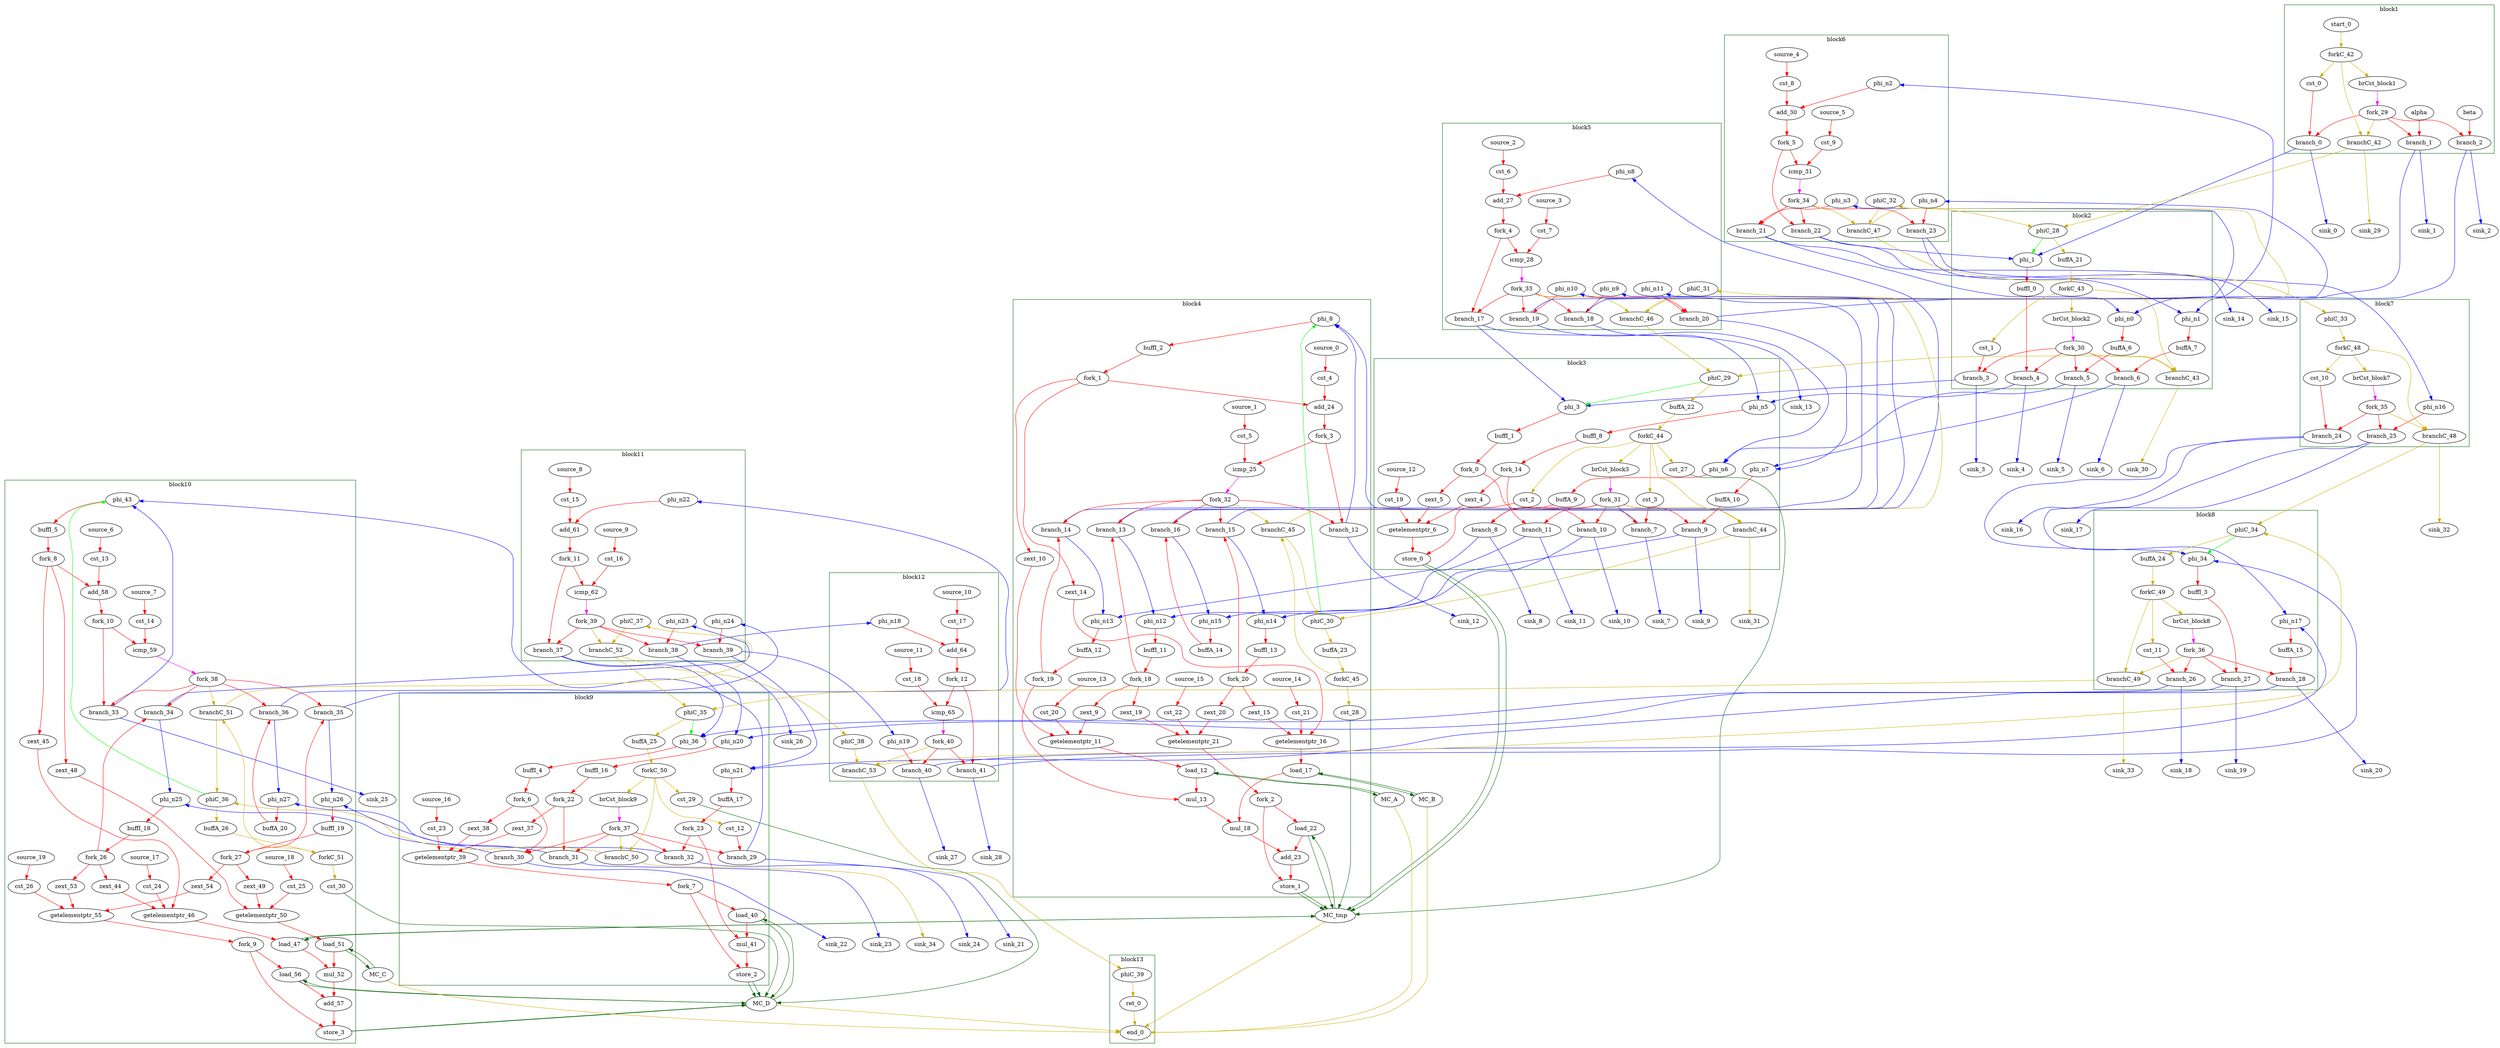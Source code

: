 Digraph G {
	splines=spline;
//DHLS version: 0.1.1" [shape = "none" pos = "20,20!"]
		"alpha" [type = "Entry", bbID= 1, in = "in1:32", out = "out1:32"];
		"beta" [type = "Entry", bbID= 1, in = "in1:32", out = "out1:32"];
		"brCst_block1" [type = "Constant", bbID= 1, in = "in1:1", out = "out1:1", value = "0x1", delay="1.412 1.397 0.000 1.412 1.397 1.412 100.000 100.000"];
		"cst_0" [type = "Constant", bbID= 1, in = "in1:32", out = "out1:32", value = "0x00000000", delay="0.000 0.000 0.000 100.000 100.000 100.000 100.000 100.000"];
		"phi_1" [type = "Mux", bbID= 2, in = "in1?:1 in2:32 in3:32 ", out = "out1:32", delay="1.412 1.397 0.000 1.412 1.397 1.412 100.000 100.000"];
		"brCst_block2" [type = "Constant", bbID= 2, in = "in1:1", out = "out1:1", value = "0x1", delay="1.412 1.397 0.000 1.412 1.397 1.412 100.000 100.000"];
		"cst_1" [type = "Constant", bbID= 2, in = "in1:32", out = "out1:32", value = "0x00000000", delay="0.000 0.000 0.000 100.000 100.000 100.000 100.000 100.000"];
		"phi_3" [type = "Mux", bbID= 3, in = "in1?:1 in2:32 in3:32 ", out = "out1:32", delay="1.412 1.397 0.000 1.412 1.397 1.412 100.000 100.000"];
		"zext_4" [type = "Operator", bbID= 3, op = "zext_op", in = "in1:32 ", out = "out1:32 ", delay="1.412 1.397 0.000 1.412 1.397 1.412 100.000 100.000", latency=0, II=1];
		"zext_5" [type = "Operator", bbID= 3, op = "zext_op", in = "in1:32 ", out = "out1:32 ", delay="1.412 1.397 0.000 1.412 1.397 1.412 100.000 100.000", latency=0, II=1];
		"getelementptr_6" [type = "Operator", bbID= 3, op = "getelementptr_op", in = "in1:32 in2:32 in3:32 ", out = "out1:32 ", constants=1, delay="3.792 0.672 0.672 100.000 100.000 100.000 100.000 100.000", latency=0, II=1];
		"cst_2" [type = "Constant", bbID= 3, in = "in1:32", out = "out1:32", value = "0x00000000", delay="0.000 0.000 0.000 100.000 100.000 100.000 100.000 100.000"];
		"store_0" [type = "Operator", bbID= 3, op = "mc_store_op", bbID= 3, portId= 0, in = "in1:32 in2:32 ", out = "out1:32 out2:32", delay="0.672 1.397 1.400 1.409 100.000 100.000 100.000 100.000", latency=0, II=1];
		"brCst_block3" [type = "Constant", bbID= 3, in = "in1:1", out = "out1:1", value = "0x1", delay="1.412 1.397 0.000 1.412 1.397 1.412 100.000 100.000"];
		"cst_3" [type = "Constant", bbID= 3, in = "in1:32", out = "out1:32", value = "0x00000000", delay="0.000 0.000 0.000 100.000 100.000 100.000 100.000 100.000"];
		"phi_8" [type = "Mux", bbID= 4, in = "in1?:1 in2:32 in3:32 ", out = "out1:32", delay="1.412 1.397 0.000 1.412 1.397 1.412 100.000 100.000"];
		"zext_9" [type = "Operator", bbID= 4, op = "zext_op", in = "in1:32 ", out = "out1:32 ", delay="1.412 1.397 0.000 1.412 1.397 1.412 100.000 100.000", latency=0, II=1];
		"zext_10" [type = "Operator", bbID= 4, op = "zext_op", in = "in1:32 ", out = "out1:32 ", delay="1.412 1.397 0.000 1.412 1.397 1.412 100.000 100.000", latency=0, II=1];
		"getelementptr_11" [type = "Operator", bbID= 4, op = "getelementptr_op", in = "in1:32 in2:32 in3:32 ", out = "out1:32 ", constants=1, delay="3.792 0.672 0.672 100.000 100.000 100.000 100.000 100.000", latency=0, II=1];
		"load_12" [type = "Operator", bbID= 4, op = "mc_load_op", bbID= 4, portId= 0, in = "in1:32 in2:32", out = "out1:32 out2:32 ", delay="1.412 1.409 0.000 100.000 100.000 100.000 100.000 100.000", latency=2, II=1];
		"mul_13" [type = "Operator", bbID= 4, op = "mul_op", in = "in1:32 in2:32 ", out = "out1:32 ", delay="0.000 0.000 0.000 100.000 100.000 100.000 100.000 100.000", latency=4, II=1];
		"zext_14" [type = "Operator", bbID= 4, op = "zext_op", in = "in1:32 ", out = "out1:32 ", delay="1.412 1.397 0.000 1.412 1.397 1.412 100.000 100.000", latency=0, II=1];
		"zext_15" [type = "Operator", bbID= 4, op = "zext_op", in = "in1:32 ", out = "out1:32 ", delay="1.412 1.397 0.000 1.412 1.397 1.412 100.000 100.000", latency=0, II=1];
		"getelementptr_16" [type = "Operator", bbID= 4, op = "getelementptr_op", in = "in1:32 in2:32 in3:32 ", out = "out1:32 ", constants=1, delay="3.792 0.672 0.672 100.000 100.000 100.000 100.000 100.000", latency=0, II=1];
		"load_17" [type = "Operator", bbID= 4, op = "mc_load_op", bbID= 4, portId= 0, in = "in1:32 in2:32", out = "out1:32 out2:32 ", delay="1.412 1.409 0.000 100.000 100.000 100.000 100.000 100.000", latency=2, II=1];
		"mul_18" [type = "Operator", bbID= 4, op = "mul_op", in = "in1:32 in2:32 ", out = "out1:32 ", delay="0.000 0.000 0.000 100.000 100.000 100.000 100.000 100.000", latency=4, II=1];
		"zext_19" [type = "Operator", bbID= 4, op = "zext_op", in = "in1:32 ", out = "out1:32 ", delay="1.412 1.397 0.000 1.412 1.397 1.412 100.000 100.000", latency=0, II=1];
		"zext_20" [type = "Operator", bbID= 4, op = "zext_op", in = "in1:32 ", out = "out1:32 ", delay="1.412 1.397 0.000 1.412 1.397 1.412 100.000 100.000", latency=0, II=1];
		"getelementptr_21" [type = "Operator", bbID= 4, op = "getelementptr_op", in = "in1:32 in2:32 in3:32 ", out = "out1:32 ", constants=1, delay="3.792 0.672 0.672 100.000 100.000 100.000 100.000 100.000", latency=0, II=1];
		"load_22" [type = "Operator", bbID= 4, op = "mc_load_op", bbID= 4, portId= 0, in = "in1:32 in2:32", out = "out1:32 out2:32 ", delay="1.412 1.409 0.000 100.000 100.000 100.000 100.000 100.000", latency=2, II=1];
		"add_23" [type = "Operator", bbID= 4, op = "add_op", in = "in1:32 in2:32 ", out = "out1:32 ", delay="2.287 1.397 1.400 1.409 100.000 100.000 100.000 100.000", latency=0, II=1];
		"store_1" [type = "Operator", bbID= 4, op = "mc_store_op", bbID= 4, portId= 1, in = "in1:32 in2:32 ", out = "out1:32 out2:32", delay="0.672 1.397 1.400 1.409 100.000 100.000 100.000 100.000", latency=0, II=1];
		"cst_4" [type = "Constant", bbID= 4, in = "in1:32", out = "out1:32", value = "0x00000001", delay="0.000 0.000 0.000 100.000 100.000 100.000 100.000 100.000"];
		"add_24" [type = "Operator", bbID= 4, op = "add_op", in = "in1:32 in2:32 ", out = "out1:32 ", delay="2.287 1.397 1.400 1.409 100.000 100.000 100.000 100.000", latency=0, II=1];
		"cst_5" [type = "Constant", bbID= 4, in = "in1:32", out = "out1:32", value = "0x0000000A", delay="0.000 0.000 0.000 100.000 100.000 100.000 100.000 100.000"];
		"icmp_25" [type = "Operator", bbID= 4, op = "icmp_ult_op", in = "in1:32 in2:32 ", out = "out1:1 ", delay="1.907 1.397 1.400 1.409 100.000 100.000 100.000 100.000", latency=0, II=1];
		"cst_6" [type = "Constant", bbID= 5, in = "in1:32", out = "out1:32", value = "0x00000001", delay="0.000 0.000 0.000 100.000 100.000 100.000 100.000 100.000"];
		"add_27" [type = "Operator", bbID= 5, op = "add_op", in = "in1:32 in2:32 ", out = "out1:32 ", delay="2.287 1.397 1.400 1.409 100.000 100.000 100.000 100.000", latency=0, II=1];
		"cst_7" [type = "Constant", bbID= 5, in = "in1:32", out = "out1:32", value = "0x0000000A", delay="0.000 0.000 0.000 100.000 100.000 100.000 100.000 100.000"];
		"icmp_28" [type = "Operator", bbID= 5, op = "icmp_ult_op", in = "in1:32 in2:32 ", out = "out1:1 ", delay="1.907 1.397 1.400 1.409 100.000 100.000 100.000 100.000", latency=0, II=1];
		"cst_8" [type = "Constant", bbID= 6, in = "in1:32", out = "out1:32", value = "0x00000001", delay="0.000 0.000 0.000 100.000 100.000 100.000 100.000 100.000"];
		"add_30" [type = "Operator", bbID= 6, op = "add_op", in = "in1:32 in2:32 ", out = "out1:32 ", delay="2.287 1.397 1.400 1.409 100.000 100.000 100.000 100.000", latency=0, II=1];
		"cst_9" [type = "Constant", bbID= 6, in = "in1:32", out = "out1:32", value = "0x0000000A", delay="0.000 0.000 0.000 100.000 100.000 100.000 100.000 100.000"];
		"icmp_31" [type = "Operator", bbID= 6, op = "icmp_ult_op", in = "in1:32 in2:32 ", out = "out1:1 ", delay="1.907 1.397 1.400 1.409 100.000 100.000 100.000 100.000", latency=0, II=1];
		"brCst_block7" [type = "Constant", bbID= 7, in = "in1:1", out = "out1:1", value = "0x1", delay="1.412 1.397 0.000 1.412 1.397 1.412 100.000 100.000"];
		"cst_10" [type = "Constant", bbID= 7, in = "in1:32", out = "out1:32", value = "0x00000000", delay="0.000 0.000 0.000 100.000 100.000 100.000 100.000 100.000"];
		"phi_34" [type = "Mux", bbID= 8, in = "in1?:1 in2:32 in3:32 ", out = "out1:32", delay="1.412 1.397 0.000 1.412 1.397 1.412 100.000 100.000"];
		"brCst_block8" [type = "Constant", bbID= 8, in = "in1:1", out = "out1:1", value = "0x1", delay="1.412 1.397 0.000 1.412 1.397 1.412 100.000 100.000"];
		"cst_11" [type = "Constant", bbID= 8, in = "in1:32", out = "out1:32", value = "0x00000000", delay="0.000 0.000 0.000 100.000 100.000 100.000 100.000 100.000"];
		"phi_36" [type = "Mux", bbID= 9, in = "in1?:1 in2:32 in3:32 ", out = "out1:32", delay="1.412 1.397 0.000 1.412 1.397 1.412 100.000 100.000"];
		"zext_37" [type = "Operator", bbID= 9, op = "zext_op", in = "in1:32 ", out = "out1:32 ", delay="1.412 1.397 0.000 1.412 1.397 1.412 100.000 100.000", latency=0, II=1];
		"zext_38" [type = "Operator", bbID= 9, op = "zext_op", in = "in1:32 ", out = "out1:32 ", delay="1.412 1.397 0.000 1.412 1.397 1.412 100.000 100.000", latency=0, II=1];
		"getelementptr_39" [type = "Operator", bbID= 9, op = "getelementptr_op", in = "in1:32 in2:32 in3:32 ", out = "out1:32 ", constants=1, delay="3.792 0.672 0.672 100.000 100.000 100.000 100.000 100.000", latency=0, II=1];
		"load_40" [type = "Operator", bbID= 9, op = "mc_load_op", bbID= 9, portId= 0, in = "in1:32 in2:32", out = "out1:32 out2:32 ", delay="1.412 1.409 0.000 100.000 100.000 100.000 100.000 100.000", latency=2, II=1];
		"mul_41" [type = "Operator", bbID= 9, op = "mul_op", in = "in1:32 in2:32 ", out = "out1:32 ", delay="0.000 0.000 0.000 100.000 100.000 100.000 100.000 100.000", latency=4, II=1];
		"store_2" [type = "Operator", bbID= 9, op = "mc_store_op", bbID= 9, portId= 0, in = "in1:32 in2:32 ", out = "out1:32 out2:32", delay="0.672 1.397 1.400 1.409 100.000 100.000 100.000 100.000", latency=0, II=1];
		"brCst_block9" [type = "Constant", bbID= 9, in = "in1:1", out = "out1:1", value = "0x1", delay="1.412 1.397 0.000 1.412 1.397 1.412 100.000 100.000"];
		"cst_12" [type = "Constant", bbID= 9, in = "in1:32", out = "out1:32", value = "0x00000000", delay="0.000 0.000 0.000 100.000 100.000 100.000 100.000 100.000"];
		"phi_43" [type = "Mux", bbID= 10, in = "in1?:1 in2:32 in3:32 ", out = "out1:32", delay="1.412 1.397 0.000 1.412 1.397 1.412 100.000 100.000"];
		"zext_44" [type = "Operator", bbID= 10, op = "zext_op", in = "in1:32 ", out = "out1:32 ", delay="1.412 1.397 0.000 1.412 1.397 1.412 100.000 100.000", latency=0, II=1];
		"zext_45" [type = "Operator", bbID= 10, op = "zext_op", in = "in1:32 ", out = "out1:32 ", delay="1.412 1.397 0.000 1.412 1.397 1.412 100.000 100.000", latency=0, II=1];
		"getelementptr_46" [type = "Operator", bbID= 10, op = "getelementptr_op", in = "in1:32 in2:32 in3:32 ", out = "out1:32 ", constants=1, delay="3.792 0.672 0.672 100.000 100.000 100.000 100.000 100.000", latency=0, II=1];
		"load_47" [type = "Operator", bbID= 10, op = "mc_load_op", bbID= 10, portId= 1, in = "in1:32 in2:32", out = "out1:32 out2:32 ", delay="1.412 1.409 0.000 100.000 100.000 100.000 100.000 100.000", latency=2, II=1];
		"zext_48" [type = "Operator", bbID= 10, op = "zext_op", in = "in1:32 ", out = "out1:32 ", delay="1.412 1.397 0.000 1.412 1.397 1.412 100.000 100.000", latency=0, II=1];
		"zext_49" [type = "Operator", bbID= 10, op = "zext_op", in = "in1:32 ", out = "out1:32 ", delay="1.412 1.397 0.000 1.412 1.397 1.412 100.000 100.000", latency=0, II=1];
		"getelementptr_50" [type = "Operator", bbID= 10, op = "getelementptr_op", in = "in1:32 in2:32 in3:32 ", out = "out1:32 ", constants=1, delay="3.792 0.672 0.672 100.000 100.000 100.000 100.000 100.000", latency=0, II=1];
		"load_51" [type = "Operator", bbID= 10, op = "mc_load_op", bbID= 10, portId= 0, in = "in1:32 in2:32", out = "out1:32 out2:32 ", delay="1.412 1.409 0.000 100.000 100.000 100.000 100.000 100.000", latency=2, II=1];
		"mul_52" [type = "Operator", bbID= 10, op = "mul_op", in = "in1:32 in2:32 ", out = "out1:32 ", delay="0.000 0.000 0.000 100.000 100.000 100.000 100.000 100.000", latency=4, II=1];
		"zext_53" [type = "Operator", bbID= 10, op = "zext_op", in = "in1:32 ", out = "out1:32 ", delay="1.412 1.397 0.000 1.412 1.397 1.412 100.000 100.000", latency=0, II=1];
		"zext_54" [type = "Operator", bbID= 10, op = "zext_op", in = "in1:32 ", out = "out1:32 ", delay="1.412 1.397 0.000 1.412 1.397 1.412 100.000 100.000", latency=0, II=1];
		"getelementptr_55" [type = "Operator", bbID= 10, op = "getelementptr_op", in = "in1:32 in2:32 in3:32 ", out = "out1:32 ", constants=1, delay="3.792 0.672 0.672 100.000 100.000 100.000 100.000 100.000", latency=0, II=1];
		"load_56" [type = "Operator", bbID= 10, op = "mc_load_op", bbID= 10, portId= 1, in = "in1:32 in2:32", out = "out1:32 out2:32 ", delay="1.412 1.409 0.000 100.000 100.000 100.000 100.000 100.000", latency=2, II=1];
		"add_57" [type = "Operator", bbID= 10, op = "add_op", in = "in1:32 in2:32 ", out = "out1:32 ", delay="2.287 1.397 1.400 1.409 100.000 100.000 100.000 100.000", latency=0, II=1];
		"store_3" [type = "Operator", bbID= 10, op = "mc_store_op", bbID= 10, portId= 1, in = "in1:32 in2:32 ", out = "out1:32 out2:32", delay="0.672 1.397 1.400 1.409 100.000 100.000 100.000 100.000", latency=0, II=1];
		"cst_13" [type = "Constant", bbID= 10, in = "in1:32", out = "out1:32", value = "0x00000001", delay="0.000 0.000 0.000 100.000 100.000 100.000 100.000 100.000"];
		"add_58" [type = "Operator", bbID= 10, op = "add_op", in = "in1:32 in2:32 ", out = "out1:32 ", delay="2.287 1.397 1.400 1.409 100.000 100.000 100.000 100.000", latency=0, II=1];
		"cst_14" [type = "Constant", bbID= 10, in = "in1:32", out = "out1:32", value = "0x0000000A", delay="0.000 0.000 0.000 100.000 100.000 100.000 100.000 100.000"];
		"icmp_59" [type = "Operator", bbID= 10, op = "icmp_ult_op", in = "in1:32 in2:32 ", out = "out1:1 ", delay="1.907 1.397 1.400 1.409 100.000 100.000 100.000 100.000", latency=0, II=1];
		"cst_15" [type = "Constant", bbID= 11, in = "in1:32", out = "out1:32", value = "0x00000001", delay="0.000 0.000 0.000 100.000 100.000 100.000 100.000 100.000"];
		"add_61" [type = "Operator", bbID= 11, op = "add_op", in = "in1:32 in2:32 ", out = "out1:32 ", delay="2.287 1.397 1.400 1.409 100.000 100.000 100.000 100.000", latency=0, II=1];
		"cst_16" [type = "Constant", bbID= 11, in = "in1:32", out = "out1:32", value = "0x0000000A", delay="0.000 0.000 0.000 100.000 100.000 100.000 100.000 100.000"];
		"icmp_62" [type = "Operator", bbID= 11, op = "icmp_ult_op", in = "in1:32 in2:32 ", out = "out1:1 ", delay="1.907 1.397 1.400 1.409 100.000 100.000 100.000 100.000", latency=0, II=1];
		"cst_17" [type = "Constant", bbID= 12, in = "in1:32", out = "out1:32", value = "0x00000001", delay="0.000 0.000 0.000 100.000 100.000 100.000 100.000 100.000"];
		"add_64" [type = "Operator", bbID= 12, op = "add_op", in = "in1:32 in2:32 ", out = "out1:32 ", delay="2.287 1.397 1.400 1.409 100.000 100.000 100.000 100.000", latency=0, II=1];
		"cst_18" [type = "Constant", bbID= 12, in = "in1:32", out = "out1:32", value = "0x0000000A", delay="0.000 0.000 0.000 100.000 100.000 100.000 100.000 100.000"];
		"icmp_65" [type = "Operator", bbID= 12, op = "icmp_ult_op", in = "in1:32 in2:32 ", out = "out1:1 ", delay="1.907 1.397 1.400 1.409 100.000 100.000 100.000 100.000", latency=0, II=1];
		"ret_0" [type = "Operator", bbID= 13, op = "ret_op", in = "in1:0 ", out = "out1:0 ", delay="1.412 1.409 0.000 100.000 100.000 100.000 100.000 100.000", latency=0, II=1];
		"cst_19" [type = "Constant", bbID= 3, in = "in1:32", out = "out1:32", value = "0x0000000A", delay="0.000 0.000 0.000 100.000 100.000 100.000 100.000 100.000"];
		"cst_20" [type = "Constant", bbID= 4, in = "in1:32", out = "out1:32", value = "0x0000000A", delay="0.000 0.000 0.000 100.000 100.000 100.000 100.000 100.000"];
		"cst_21" [type = "Constant", bbID= 4, in = "in1:32", out = "out1:32", value = "0x0000000A", delay="0.000 0.000 0.000 100.000 100.000 100.000 100.000 100.000"];
		"cst_22" [type = "Constant", bbID= 4, in = "in1:32", out = "out1:32", value = "0x0000000A", delay="0.000 0.000 0.000 100.000 100.000 100.000 100.000 100.000"];
		"cst_23" [type = "Constant", bbID= 9, in = "in1:32", out = "out1:32", value = "0x0000000A", delay="0.000 0.000 0.000 100.000 100.000 100.000 100.000 100.000"];
		"cst_24" [type = "Constant", bbID= 10, in = "in1:32", out = "out1:32", value = "0x0000000A", delay="0.000 0.000 0.000 100.000 100.000 100.000 100.000 100.000"];
		"cst_25" [type = "Constant", bbID= 10, in = "in1:32", out = "out1:32", value = "0x0000000A", delay="0.000 0.000 0.000 100.000 100.000 100.000 100.000 100.000"];
		"cst_26" [type = "Constant", bbID= 10, in = "in1:32", out = "out1:32", value = "0x0000000A", delay="0.000 0.000 0.000 100.000 100.000 100.000 100.000 100.000"];
		"phi_n0" [type = "Merge", bbID= 2, in = "in1:32 in2:32 ", out = "out1:32", delay="1.397 1.412 0.000 100.000 100.000 100.000 100.000 100.000"];
		"phi_n1" [type = "Merge", bbID= 2, in = "in1:32 in2:32 ", out = "out1:32", delay="1.397 1.412 0.000 100.000 100.000 100.000 100.000 100.000"];
		"phi_n2" [type = "Merge", bbID= 6, in = "in1:32 ", out = "out1:32", delay="0.000 0.000 0.000 100.000 100.000 100.000 100.000 100.000"];
		"phi_n3" [type = "Merge", bbID= 6, in = "in1:32 ", out = "out1:32", delay="0.000 0.000 0.000 100.000 100.000 100.000 100.000 100.000"];
		"phi_n4" [type = "Merge", bbID= 6, in = "in1:32 ", out = "out1:32", delay="0.000 0.000 0.000 100.000 100.000 100.000 100.000 100.000"];
		"phi_n5" [type = "Merge", bbID= 3, in = "in1:32 in2:32 ", out = "out1:32", delay="1.397 1.412 0.000 100.000 100.000 100.000 100.000 100.000"];
		"phi_n6" [type = "Merge", bbID= 3, in = "in1:32 in2:32 ", out = "out1:32", delay="1.397 1.412 0.000 100.000 100.000 100.000 100.000 100.000"];
		"phi_n7" [type = "Merge", bbID= 3, in = "in1:32 in2:32 ", out = "out1:32", delay="1.397 1.412 0.000 100.000 100.000 100.000 100.000 100.000"];
		"phi_n8" [type = "Merge", bbID= 5, in = "in1:32 ", out = "out1:32", delay="0.000 0.000 0.000 100.000 100.000 100.000 100.000 100.000"];
		"phi_n9" [type = "Merge", bbID= 5, in = "in1:32 ", out = "out1:32", delay="0.000 0.000 0.000 100.000 100.000 100.000 100.000 100.000"];
		"phi_n10" [type = "Merge", bbID= 5, in = "in1:32 ", out = "out1:32", delay="0.000 0.000 0.000 100.000 100.000 100.000 100.000 100.000"];
		"phi_n11" [type = "Merge", bbID= 5, in = "in1:32 ", out = "out1:32", delay="0.000 0.000 0.000 100.000 100.000 100.000 100.000 100.000"];
		"phi_n12" [type = "Merge", bbID= 4, in = "in1:32 in2:32 ", out = "out1:32", delay="1.397 1.412 0.000 100.000 100.000 100.000 100.000 100.000"];
		"phi_n13" [type = "Merge", bbID= 4, in = "in1:32 in2:32 ", out = "out1:32", delay="1.397 1.412 0.000 100.000 100.000 100.000 100.000 100.000"];
		"phi_n14" [type = "Merge", bbID= 4, in = "in1:32 in2:32 ", out = "out1:32", delay="1.397 1.412 0.000 100.000 100.000 100.000 100.000 100.000"];
		"phi_n15" [type = "Merge", bbID= 4, in = "in1:32 in2:32 ", out = "out1:32", delay="1.397 1.412 0.000 100.000 100.000 100.000 100.000 100.000"];
		"phi_n16" [type = "Merge", bbID= 7, in = "in1:32 ", out = "out1:32", delay="0.000 0.000 0.000 100.000 100.000 100.000 100.000 100.000"];
		"phi_n17" [type = "Merge", bbID= 8, in = "in1:32 in2:32 ", out = "out1:32", delay="1.397 1.412 0.000 100.000 100.000 100.000 100.000 100.000"];
		"phi_n18" [type = "Merge", bbID= 12, in = "in1:32 ", out = "out1:32", delay="0.000 0.000 0.000 100.000 100.000 100.000 100.000 100.000"];
		"phi_n19" [type = "Merge", bbID= 12, in = "in1:32 ", out = "out1:32", delay="0.000 0.000 0.000 100.000 100.000 100.000 100.000 100.000"];
		"phi_n20" [type = "Merge", bbID= 9, in = "in1:32 in2:32 ", out = "out1:32", delay="1.397 1.412 0.000 100.000 100.000 100.000 100.000 100.000"];
		"phi_n21" [type = "Merge", bbID= 9, in = "in1:32 in2:32 ", out = "out1:32", delay="1.397 1.412 0.000 100.000 100.000 100.000 100.000 100.000"];
		"phi_n22" [type = "Merge", bbID= 11, in = "in1:32 ", out = "out1:32", delay="0.000 0.000 0.000 100.000 100.000 100.000 100.000 100.000"];
		"phi_n23" [type = "Merge", bbID= 11, in = "in1:32 ", out = "out1:32", delay="0.000 0.000 0.000 100.000 100.000 100.000 100.000 100.000"];
		"phi_n24" [type = "Merge", bbID= 11, in = "in1:32 ", out = "out1:32", delay="0.000 0.000 0.000 100.000 100.000 100.000 100.000 100.000"];
		"phi_n25" [type = "Merge", bbID= 10, in = "in1:32 in2:32 ", out = "out1:32", delay="1.397 1.412 0.000 100.000 100.000 100.000 100.000 100.000"];
		"phi_n26" [type = "Merge", bbID= 10, in = "in1:32 in2:32 ", out = "out1:32", delay="1.397 1.412 0.000 100.000 100.000 100.000 100.000 100.000"];
		"phi_n27" [type = "Merge", bbID= 10, in = "in1:32 in2:32 ", out = "out1:32", delay="1.397 1.412 0.000 100.000 100.000 100.000 100.000 100.000"];
		"fork_0" [type = "Fork", bbID= 3, in = "in1:32", out = "out1:32 out2:32 ", delay="0.000 0.100 0.100 100.000 100.000 100.000 100.000 100.000"];
		"fork_1" [type = "Fork", bbID= 4, in = "in1:32", out = "out1:32 out2:32 out3:32 ", delay="0.000 0.100 0.100 100.000 100.000 100.000 100.000 100.000"];
		"fork_2" [type = "Fork", bbID= 4, in = "in1:32", out = "out1:32 out2:32 ", delay="0.000 0.100 0.100 100.000 100.000 100.000 100.000 100.000"];
		"fork_3" [type = "Fork", bbID= 4, in = "in1:32", out = "out1:32 out2:32 ", delay="0.000 0.100 0.100 100.000 100.000 100.000 100.000 100.000"];
		"fork_4" [type = "Fork", bbID= 5, in = "in1:32", out = "out1:32 out2:32 ", delay="0.000 0.100 0.100 100.000 100.000 100.000 100.000 100.000"];
		"fork_5" [type = "Fork", bbID= 6, in = "in1:32", out = "out1:32 out2:32 ", delay="0.000 0.100 0.100 100.000 100.000 100.000 100.000 100.000"];
		"fork_6" [type = "Fork", bbID= 9, in = "in1:32", out = "out1:32 out2:32 ", delay="0.000 0.100 0.100 100.000 100.000 100.000 100.000 100.000"];
		"fork_7" [type = "Fork", bbID= 9, in = "in1:32", out = "out1:32 out2:32 ", delay="0.000 0.100 0.100 100.000 100.000 100.000 100.000 100.000"];
		"fork_8" [type = "Fork", bbID= 10, in = "in1:32", out = "out1:32 out2:32 out3:32 ", delay="0.000 0.100 0.100 100.000 100.000 100.000 100.000 100.000"];
		"fork_9" [type = "Fork", bbID= 10, in = "in1:32", out = "out1:32 out2:32 ", delay="0.000 0.100 0.100 100.000 100.000 100.000 100.000 100.000"];
		"fork_10" [type = "Fork", bbID= 10, in = "in1:32", out = "out1:32 out2:32 ", delay="0.000 0.100 0.100 100.000 100.000 100.000 100.000 100.000"];
		"fork_11" [type = "Fork", bbID= 11, in = "in1:32", out = "out1:32 out2:32 ", delay="0.000 0.100 0.100 100.000 100.000 100.000 100.000 100.000"];
		"fork_12" [type = "Fork", bbID= 12, in = "in1:32", out = "out1:32 out2:32 ", delay="0.000 0.100 0.100 100.000 100.000 100.000 100.000 100.000"];
		"fork_14" [type = "Fork", bbID= 3, in = "in1:32", out = "out1:32 out2:32 ", delay="0.000 0.100 0.100 100.000 100.000 100.000 100.000 100.000"];
		"fork_18" [type = "Fork", bbID= 4, in = "in1:32", out = "out1:32 out2:32 out3:32 ", delay="0.000 0.100 0.100 100.000 100.000 100.000 100.000 100.000"];
		"fork_19" [type = "Fork", bbID= 4, in = "in1:32", out = "out1:32 out2:32 ", delay="0.000 0.100 0.100 100.000 100.000 100.000 100.000 100.000"];
		"fork_20" [type = "Fork", bbID= 4, in = "in1:32", out = "out1:32 out2:32 out3:32 ", delay="0.000 0.100 0.100 100.000 100.000 100.000 100.000 100.000"];
		"fork_22" [type = "Fork", bbID= 9, in = "in1:32", out = "out1:32 out2:32 ", delay="0.000 0.100 0.100 100.000 100.000 100.000 100.000 100.000"];
		"fork_23" [type = "Fork", bbID= 9, in = "in1:32", out = "out1:32 out2:32 ", delay="0.000 0.100 0.100 100.000 100.000 100.000 100.000 100.000"];
		"fork_26" [type = "Fork", bbID= 10, in = "in1:32", out = "out1:32 out2:32 out3:32 ", delay="0.000 0.100 0.100 100.000 100.000 100.000 100.000 100.000"];
		"fork_27" [type = "Fork", bbID= 10, in = "in1:32", out = "out1:32 out2:32 out3:32 ", delay="0.000 0.100 0.100 100.000 100.000 100.000 100.000 100.000"];
		"branch_0" [type = "Branch", bbID= 1,  in = "in1:32 in2?:1", out = "out1+:32 out2-:32", delay="0.000 1.409 1.411 1.412 1.400 1.412 100.000 100.000"];
		"branch_1" [type = "Branch", bbID= 1,  in = "in1:32 in2?:1", out = "out1+:32 out2-:32", delay="0.000 1.409 1.411 1.412 1.400 1.412 100.000 100.000"];
		"branch_2" [type = "Branch", bbID= 1,  in = "in1:32 in2?:1", out = "out1+:32 out2-:32", delay="0.000 1.409 1.411 1.412 1.400 1.412 100.000 100.000"];
		"fork_29" [type = "Fork", bbID= 1, in = "in1:1", out = "out1:1 out2:1 out3:1 out4:1 ", delay="0.000 0.100 0.100 100.000 100.000 100.000 100.000 100.000"];
		"branch_3" [type = "Branch", bbID= 2,  in = "in1:32 in2?:1", out = "out1+:32 out2-:32", delay="0.000 1.409 1.411 1.412 1.400 1.412 100.000 100.000"];
		"branch_4" [type = "Branch", bbID= 2,  in = "in1:32 in2?:1", out = "out1+:32 out2-:32", delay="0.000 1.409 1.411 1.412 1.400 1.412 100.000 100.000"];
		"branch_5" [type = "Branch", bbID= 2,  in = "in1:32 in2?:1", out = "out1+:32 out2-:32", delay="0.000 1.409 1.411 1.412 1.400 1.412 100.000 100.000"];
		"branch_6" [type = "Branch", bbID= 2,  in = "in1:32 in2?:1", out = "out1+:32 out2-:32", delay="0.000 1.409 1.411 1.412 1.400 1.412 100.000 100.000"];
		"fork_30" [type = "Fork", bbID= 2, in = "in1:1", out = "out1:1 out2:1 out3:1 out4:1 out5:1 ", delay="0.000 0.100 0.100 100.000 100.000 100.000 100.000 100.000"];
		"branch_7" [type = "Branch", bbID= 3,  in = "in1:32 in2?:1", out = "out1+:32 out2-:32", delay="0.000 1.409 1.411 1.412 1.400 1.412 100.000 100.000"];
		"branch_8" [type = "Branch", bbID= 3,  in = "in1:32 in2?:1", out = "out1+:32 out2-:32", delay="0.000 1.409 1.411 1.412 1.400 1.412 100.000 100.000"];
		"branch_9" [type = "Branch", bbID= 3,  in = "in1:32 in2?:1", out = "out1+:32 out2-:32", delay="0.000 1.409 1.411 1.412 1.400 1.412 100.000 100.000"];
		"branch_10" [type = "Branch", bbID= 3,  in = "in1:32 in2?:1", out = "out1+:32 out2-:32", delay="0.000 1.409 1.411 1.412 1.400 1.412 100.000 100.000"];
		"branch_11" [type = "Branch", bbID= 3,  in = "in1:32 in2?:1", out = "out1+:32 out2-:32", delay="0.000 1.409 1.411 1.412 1.400 1.412 100.000 100.000"];
		"fork_31" [type = "Fork", bbID= 3, in = "in1:1", out = "out1:1 out2:1 out3:1 out4:1 out5:1 out6:1 ", delay="0.000 0.100 0.100 100.000 100.000 100.000 100.000 100.000"];
		"branch_12" [type = "Branch", bbID= 4,  in = "in1:32 in2?:1", out = "out1+:32 out2-:32", delay="0.000 1.409 1.411 1.412 1.400 1.412 100.000 100.000"];
		"branch_13" [type = "Branch", bbID= 4,  in = "in1:32 in2?:1", out = "out1+:32 out2-:32", delay="0.000 1.409 1.411 1.412 1.400 1.412 100.000 100.000"];
		"branch_14" [type = "Branch", bbID= 4,  in = "in1:32 in2?:1", out = "out1+:32 out2-:32", delay="0.000 1.409 1.411 1.412 1.400 1.412 100.000 100.000"];
		"branch_15" [type = "Branch", bbID= 4,  in = "in1:32 in2?:1", out = "out1+:32 out2-:32", delay="0.000 1.409 1.411 1.412 1.400 1.412 100.000 100.000"];
		"branch_16" [type = "Branch", bbID= 4,  in = "in1:32 in2?:1", out = "out1+:32 out2-:32", delay="0.000 1.409 1.411 1.412 1.400 1.412 100.000 100.000"];
		"fork_32" [type = "Fork", bbID= 4, in = "in1:1", out = "out1:1 out2:1 out3:1 out4:1 out5:1 out6:1 ", delay="0.000 0.100 0.100 100.000 100.000 100.000 100.000 100.000"];
		"branch_17" [type = "Branch", bbID= 5,  in = "in1:32 in2?:1", out = "out1+:32 out2-:32", delay="0.000 1.409 1.411 1.412 1.400 1.412 100.000 100.000"];
		"branch_18" [type = "Branch", bbID= 5,  in = "in1:32 in2?:1", out = "out1+:32 out2-:32", delay="0.000 1.409 1.411 1.412 1.400 1.412 100.000 100.000"];
		"branch_19" [type = "Branch", bbID= 5,  in = "in1:32 in2?:1", out = "out1+:32 out2-:32", delay="0.000 1.409 1.411 1.412 1.400 1.412 100.000 100.000"];
		"branch_20" [type = "Branch", bbID= 5,  in = "in1:32 in2?:1", out = "out1+:32 out2-:32", delay="0.000 1.409 1.411 1.412 1.400 1.412 100.000 100.000"];
		"fork_33" [type = "Fork", bbID= 5, in = "in1:1", out = "out1:1 out2:1 out3:1 out4:1 out5:1 ", delay="0.000 0.100 0.100 100.000 100.000 100.000 100.000 100.000"];
		"branch_21" [type = "Branch", bbID= 6,  in = "in1:32 in2?:1", out = "out1+:32 out2-:32", delay="0.000 1.409 1.411 1.412 1.400 1.412 100.000 100.000"];
		"branch_22" [type = "Branch", bbID= 6,  in = "in1:32 in2?:1", out = "out1+:32 out2-:32", delay="0.000 1.409 1.411 1.412 1.400 1.412 100.000 100.000"];
		"branch_23" [type = "Branch", bbID= 6,  in = "in1:32 in2?:1", out = "out1+:32 out2-:32", delay="0.000 1.409 1.411 1.412 1.400 1.412 100.000 100.000"];
		"fork_34" [type = "Fork", bbID= 6, in = "in1:1", out = "out1:1 out2:1 out3:1 out4:1 ", delay="0.000 0.100 0.100 100.000 100.000 100.000 100.000 100.000"];
		"branch_24" [type = "Branch", bbID= 7,  in = "in1:32 in2?:1", out = "out1+:32 out2-:32", delay="0.000 1.409 1.411 1.412 1.400 1.412 100.000 100.000"];
		"branch_25" [type = "Branch", bbID= 7,  in = "in1:32 in2?:1", out = "out1+:32 out2-:32", delay="0.000 1.409 1.411 1.412 1.400 1.412 100.000 100.000"];
		"fork_35" [type = "Fork", bbID= 7, in = "in1:1", out = "out1:1 out2:1 out3:1 ", delay="0.000 0.100 0.100 100.000 100.000 100.000 100.000 100.000"];
		"branch_26" [type = "Branch", bbID= 8,  in = "in1:32 in2?:1", out = "out1+:32 out2-:32", delay="0.000 1.409 1.411 1.412 1.400 1.412 100.000 100.000"];
		"branch_27" [type = "Branch", bbID= 8,  in = "in1:32 in2?:1", out = "out1+:32 out2-:32", delay="0.000 1.409 1.411 1.412 1.400 1.412 100.000 100.000"];
		"branch_28" [type = "Branch", bbID= 8,  in = "in1:32 in2?:1", out = "out1+:32 out2-:32", delay="0.000 1.409 1.411 1.412 1.400 1.412 100.000 100.000"];
		"fork_36" [type = "Fork", bbID= 8, in = "in1:1", out = "out1:1 out2:1 out3:1 out4:1 ", delay="0.000 0.100 0.100 100.000 100.000 100.000 100.000 100.000"];
		"branch_29" [type = "Branch", bbID= 9,  in = "in1:32 in2?:1", out = "out1+:32 out2-:32", delay="0.000 1.409 1.411 1.412 1.400 1.412 100.000 100.000"];
		"branch_30" [type = "Branch", bbID= 9,  in = "in1:32 in2?:1", out = "out1+:32 out2-:32", delay="0.000 1.409 1.411 1.412 1.400 1.412 100.000 100.000"];
		"branch_31" [type = "Branch", bbID= 9,  in = "in1:32 in2?:1", out = "out1+:32 out2-:32", delay="0.000 1.409 1.411 1.412 1.400 1.412 100.000 100.000"];
		"branch_32" [type = "Branch", bbID= 9,  in = "in1:32 in2?:1", out = "out1+:32 out2-:32", delay="0.000 1.409 1.411 1.412 1.400 1.412 100.000 100.000"];
		"fork_37" [type = "Fork", bbID= 9, in = "in1:1", out = "out1:1 out2:1 out3:1 out4:1 out5:1 ", delay="0.000 0.100 0.100 100.000 100.000 100.000 100.000 100.000"];
		"branch_33" [type = "Branch", bbID= 10,  in = "in1:32 in2?:1", out = "out1+:32 out2-:32", delay="0.000 1.409 1.411 1.412 1.400 1.412 100.000 100.000"];
		"branch_34" [type = "Branch", bbID= 10,  in = "in1:32 in2?:1", out = "out1+:32 out2-:32", delay="0.000 1.409 1.411 1.412 1.400 1.412 100.000 100.000"];
		"branch_35" [type = "Branch", bbID= 10,  in = "in1:32 in2?:1", out = "out1+:32 out2-:32", delay="0.000 1.409 1.411 1.412 1.400 1.412 100.000 100.000"];
		"branch_36" [type = "Branch", bbID= 10,  in = "in1:32 in2?:1", out = "out1+:32 out2-:32", delay="0.000 1.409 1.411 1.412 1.400 1.412 100.000 100.000"];
		"fork_38" [type = "Fork", bbID= 10, in = "in1:1", out = "out1:1 out2:1 out3:1 out4:1 out5:1 ", delay="0.000 0.100 0.100 100.000 100.000 100.000 100.000 100.000"];
		"branch_37" [type = "Branch", bbID= 11,  in = "in1:32 in2?:1", out = "out1+:32 out2-:32", delay="0.000 1.409 1.411 1.412 1.400 1.412 100.000 100.000"];
		"branch_38" [type = "Branch", bbID= 11,  in = "in1:32 in2?:1", out = "out1+:32 out2-:32", delay="0.000 1.409 1.411 1.412 1.400 1.412 100.000 100.000"];
		"branch_39" [type = "Branch", bbID= 11,  in = "in1:32 in2?:1", out = "out1+:32 out2-:32", delay="0.000 1.409 1.411 1.412 1.400 1.412 100.000 100.000"];
		"fork_39" [type = "Fork", bbID= 11, in = "in1:1", out = "out1:1 out2:1 out3:1 out4:1 ", delay="0.000 0.100 0.100 100.000 100.000 100.000 100.000 100.000"];
		"branch_40" [type = "Branch", bbID= 12,  in = "in1:32 in2?:1", out = "out1+:32 out2-:32", delay="0.000 1.409 1.411 1.412 1.400 1.412 100.000 100.000"];
		"branch_41" [type = "Branch", bbID= 12,  in = "in1:32 in2?:1", out = "out1+:32 out2-:32", delay="0.000 1.409 1.411 1.412 1.400 1.412 100.000 100.000"];
		"fork_40" [type = "Fork", bbID= 12, in = "in1:1", out = "out1:1 out2:1 out3:1 ", delay="0.000 0.100 0.100 100.000 100.000 100.000 100.000 100.000"];
		"MC_tmp" [type = "MC", bbID= 0, in = "in1:32*c0 in2:32*c1 in3:32*s0a in4:32*s0d in5:32*l0a in6:32*s1a in7:32*s1d in8:32*l1a ", out = "out1:32*l0d out2:32*l1d out3:0*e ", memory = "tmp", bbcount = 2, ldcount = 2, stcount = 2];
		"cst_27" [type = "Constant", bbID= 3, in = "in1:32", out = "out1:32", value = "0x00000001", delay="0.000 0.000 0.000 100.000 100.000 100.000 100.000 100.000"];
		"MC_A" [type = "MC", bbID= 0, in = "in1:32*l0a ", out = "out1:32*l0d out2:0*e ", memory = "A", bbcount = 0, ldcount = 1, stcount = 0];
		"MC_B" [type = "MC", bbID= 0, in = "in1:32*l0a ", out = "out1:32*l0d out2:0*e ", memory = "B", bbcount = 0, ldcount = 1, stcount = 0];
		"cst_28" [type = "Constant", bbID= 4, in = "in1:32", out = "out1:32", value = "0x00000001", delay="0.000 0.000 0.000 100.000 100.000 100.000 100.000 100.000"];
		"MC_D" [type = "MC", bbID= 0, in = "in1:32*c0 in2:32*c1 in3:32*l0a in4:32*s0a in5:32*s0d in6:32*l1a in7:32*s1a in8:32*s1d ", out = "out1:32*l0d out2:32*l1d out3:0*e ", memory = "D", bbcount = 2, ldcount = 2, stcount = 2];
		"cst_29" [type = "Constant", bbID= 9, in = "in1:32", out = "out1:32", value = "0x00000001", delay="0.000 0.000 0.000 100.000 100.000 100.000 100.000 100.000"];
		"MC_C" [type = "MC", bbID= 0, in = "in1:32*l0a ", out = "out1:32*l0d out2:0*e ", memory = "C", bbcount = 0, ldcount = 1, stcount = 0];
		"cst_30" [type = "Constant", bbID= 10, in = "in1:32", out = "out1:32", value = "0x00000001", delay="0.000 0.000 0.000 100.000 100.000 100.000 100.000 100.000"];
		"end_0" [type = "Exit", bbID= 0, in = "in1:0*e in2:0*e in3:0*e in4:0*e in5:0*e in6:0", out = "out1:0"];
		"start_0" [type = "Entry", control= "true", bbID= 1, in = "in1:0", out = "out1:0"];
		"forkC_42" [type = "Fork", bbID= 1, in = "in1:0", out = "out1:0 out2:0 out3:0 "];
		"branchC_42" [type = "Branch", bbID= 1,  in = "in1:0 in2?:1", out = "out1+:0 out2-:0", delay="0.000 1.409 1.411 1.412 1.400 1.412 100.000 100.000"];
		"phiC_28" [type = "CntrlMerge", bbID= 2, in = "in1:0 in2:0 ", out = "out1:0 out2?:1", delay="0.000 1.397 0.000 100.000 100.000 100.000 100.000 100.000"];
		"forkC_43" [type = "Fork", bbID= 2, in = "in1:0", out = "out1:0 out2:0 out3:0 "];
		"branchC_43" [type = "Branch", bbID= 2,  in = "in1:0 in2?:1", out = "out1+:0 out2-:0", delay="0.000 1.409 1.411 1.412 1.400 1.412 100.000 100.000"];
		"phiC_29" [type = "CntrlMerge", bbID= 3, in = "in1:0 in2:0 ", out = "out1:0 out2?:1", delay="0.000 1.397 0.000 100.000 100.000 100.000 100.000 100.000"];
		"forkC_44" [type = "Fork", bbID= 3, in = "in1:0", out = "out1:0 out2:0 out3:0 out4:0 out5:0 "];
		"branchC_44" [type = "Branch", bbID= 3,  in = "in1:0 in2?:1", out = "out1+:0 out2-:0", delay="0.000 1.409 1.411 1.412 1.400 1.412 100.000 100.000"];
		"phiC_30" [type = "CntrlMerge", bbID= 4, in = "in1:0 in2:0 ", out = "out1:0 out2?:1", delay="0.000 1.397 0.000 100.000 100.000 100.000 100.000 100.000"];
		"forkC_45" [type = "Fork", bbID= 4, in = "in1:0", out = "out1:0 out2:0 "];
		"branchC_45" [type = "Branch", bbID= 4,  in = "in1:0 in2?:1", out = "out1+:0 out2-:0", delay="0.000 1.409 1.411 1.412 1.400 1.412 100.000 100.000"];
		"phiC_31" [type = "Merge", bbID= 5, in = "in1:0 ", out = "out1:0", delay="0.000 1.397 0.000 100.000 100.000 100.000 100.000 100.000"];
		"branchC_46" [type = "Branch", bbID= 5,  in = "in1:0 in2?:1", out = "out1+:0 out2-:0", delay="0.000 1.409 1.411 1.412 1.400 1.412 100.000 100.000"];
		"phiC_32" [type = "Merge", bbID= 6, in = "in1:0 ", out = "out1:0", delay="0.000 1.397 0.000 100.000 100.000 100.000 100.000 100.000"];
		"branchC_47" [type = "Branch", bbID= 6,  in = "in1:0 in2?:1", out = "out1+:0 out2-:0", delay="0.000 1.409 1.411 1.412 1.400 1.412 100.000 100.000"];
		"phiC_33" [type = "Merge", bbID= 7, in = "in1:0 ", out = "out1:0", delay="0.000 1.397 0.000 100.000 100.000 100.000 100.000 100.000"];
		"forkC_48" [type = "Fork", bbID= 7, in = "in1:0", out = "out1:0 out2:0 out3:0 "];
		"branchC_48" [type = "Branch", bbID= 7,  in = "in1:0 in2?:1", out = "out1+:0 out2-:0", delay="0.000 1.409 1.411 1.412 1.400 1.412 100.000 100.000"];
		"phiC_34" [type = "CntrlMerge", bbID= 8, in = "in1:0 in2:0 ", out = "out1:0 out2?:1", delay="0.000 1.397 0.000 100.000 100.000 100.000 100.000 100.000"];
		"forkC_49" [type = "Fork", bbID= 8, in = "in1:0", out = "out1:0 out2:0 out3:0 "];
		"branchC_49" [type = "Branch", bbID= 8,  in = "in1:0 in2?:1", out = "out1+:0 out2-:0", delay="0.000 1.409 1.411 1.412 1.400 1.412 100.000 100.000"];
		"phiC_35" [type = "CntrlMerge", bbID= 9, in = "in1:0 in2:0 ", out = "out1:0 out2?:1", delay="0.000 1.397 0.000 100.000 100.000 100.000 100.000 100.000"];
		"forkC_50" [type = "Fork", bbID= 9, in = "in1:0", out = "out1:0 out2:0 out3:0 out4:0 "];
		"branchC_50" [type = "Branch", bbID= 9,  in = "in1:0 in2?:1", out = "out1+:0 out2-:0", delay="0.000 1.409 1.411 1.412 1.400 1.412 100.000 100.000"];
		"phiC_36" [type = "CntrlMerge", bbID= 10, in = "in1:0 in2:0 ", out = "out1:0 out2?:1", delay="0.000 1.397 0.000 100.000 100.000 100.000 100.000 100.000"];
		"forkC_51" [type = "Fork", bbID= 10, in = "in1:0", out = "out1:0 out2:0 "];
		"branchC_51" [type = "Branch", bbID= 10,  in = "in1:0 in2?:1", out = "out1+:0 out2-:0", delay="0.000 1.409 1.411 1.412 1.400 1.412 100.000 100.000"];
		"phiC_37" [type = "Merge", bbID= 11, in = "in1:0 ", out = "out1:0", delay="0.000 1.397 0.000 100.000 100.000 100.000 100.000 100.000"];
		"branchC_52" [type = "Branch", bbID= 11,  in = "in1:0 in2?:1", out = "out1+:0 out2-:0", delay="0.000 1.409 1.411 1.412 1.400 1.412 100.000 100.000"];
		"phiC_38" [type = "Merge", bbID= 12, in = "in1:0 ", out = "out1:0", delay="0.000 1.397 0.000 100.000 100.000 100.000 100.000 100.000"];
		"branchC_53" [type = "Branch", bbID= 12,  in = "in1:0 in2?:1", out = "out1+:0 out2-:0", delay="0.000 1.409 1.411 1.412 1.400 1.412 100.000 100.000"];
		"phiC_39" [type = "Merge", bbID= 13, in = "in1:0 ", out = "out1:0", delay="0.000 1.397 0.000 100.000 100.000 100.000 100.000 100.000"];
		"sink_0" [type = "Sink", bbID= 0, in = "in1:32"];
		"sink_1" [type = "Sink", bbID= 0, in = "in1:32"];
		"sink_2" [type = "Sink", bbID= 0, in = "in1:32"];
		"sink_3" [type = "Sink", bbID= 0, in = "in1:32"];
		"sink_4" [type = "Sink", bbID= 0, in = "in1:32"];
		"sink_5" [type = "Sink", bbID= 0, in = "in1:32"];
		"sink_6" [type = "Sink", bbID= 0, in = "in1:32"];
		"sink_7" [type = "Sink", bbID= 0, in = "in1:32"];
		"sink_8" [type = "Sink", bbID= 0, in = "in1:32"];
		"sink_9" [type = "Sink", bbID= 0, in = "in1:32"];
		"sink_10" [type = "Sink", bbID= 0, in = "in1:32"];
		"sink_11" [type = "Sink", bbID= 0, in = "in1:32"];
		"sink_12" [type = "Sink", bbID= 0, in = "in1:32"];
		"sink_13" [type = "Sink", bbID= 0, in = "in1:32"];
		"sink_14" [type = "Sink", bbID= 0, in = "in1:32"];
		"sink_15" [type = "Sink", bbID= 0, in = "in1:32"];
		"sink_16" [type = "Sink", bbID= 0, in = "in1:32"];
		"sink_17" [type = "Sink", bbID= 0, in = "in1:32"];
		"sink_18" [type = "Sink", bbID= 0, in = "in1:32"];
		"sink_19" [type = "Sink", bbID= 0, in = "in1:32"];
		"sink_20" [type = "Sink", bbID= 0, in = "in1:32"];
		"sink_21" [type = "Sink", bbID= 0, in = "in1:32"];
		"sink_22" [type = "Sink", bbID= 0, in = "in1:32"];
		"sink_23" [type = "Sink", bbID= 0, in = "in1:32"];
		"sink_24" [type = "Sink", bbID= 0, in = "in1:32"];
		"sink_25" [type = "Sink", bbID= 0, in = "in1:32"];
		"sink_26" [type = "Sink", bbID= 0, in = "in1:32"];
		"sink_27" [type = "Sink", bbID= 0, in = "in1:32"];
		"sink_28" [type = "Sink", bbID= 0, in = "in1:32"];
		"sink_29" [type = "Sink", bbID= 0, in = "in1:0"];
		"sink_30" [type = "Sink", bbID= 0, in = "in1:0"];
		"sink_31" [type = "Sink", bbID= 0, in = "in1:0"];
		"sink_32" [type = "Sink", bbID= 0, in = "in1:0"];
		"sink_33" [type = "Sink", bbID= 0, in = "in1:0"];
		"sink_34" [type = "Sink", bbID= 0, in = "in1:0"];
		"source_0" [type = "Source", bbID= 4, out = "out1:32"];
		"source_1" [type = "Source", bbID= 4, out = "out1:32"];
		"source_2" [type = "Source", bbID= 5, out = "out1:32"];
		"source_3" [type = "Source", bbID= 5, out = "out1:32"];
		"source_4" [type = "Source", bbID= 6, out = "out1:32"];
		"source_5" [type = "Source", bbID= 6, out = "out1:32"];
		"source_6" [type = "Source", bbID= 10, out = "out1:32"];
		"source_7" [type = "Source", bbID= 10, out = "out1:32"];
		"source_8" [type = "Source", bbID= 11, out = "out1:32"];
		"source_9" [type = "Source", bbID= 11, out = "out1:32"];
		"source_10" [type = "Source", bbID= 12, out = "out1:32"];
		"source_11" [type = "Source", bbID= 12, out = "out1:32"];
		"source_12" [type = "Source", bbID= 3, out = "out1:32"];
		"source_13" [type = "Source", bbID= 4, out = "out1:32"];
		"source_14" [type = "Source", bbID= 4, out = "out1:32"];
		"source_15" [type = "Source", bbID= 4, out = "out1:32"];
		"source_16" [type = "Source", bbID= 9, out = "out1:32"];
		"source_17" [type = "Source", bbID= 10, out = "out1:32"];
		"source_18" [type = "Source", bbID= 10, out = "out1:32"];
		"source_19" [type = "Source", bbID= 10, out = "out1:32"];
		"buffI_0" [type = "Buffer", bbID= 2, in = "in1:32", out = "out1:32"];
		"buffI_1" [type = "Buffer", bbID= 3, in = "in1:32", out = "out1:32"];
		"buffI_2" [type = "Buffer", bbID= 4, in = "in1:32", out = "out1:32"];
		"buffI_3" [type = "Buffer", bbID= 8, in = "in1:32", out = "out1:32"];
		"buffI_4" [type = "Buffer", bbID= 9, in = "in1:32", out = "out1:32"];
		"buffI_5" [type = "Buffer", bbID= 10, in = "in1:32", out = "out1:32"];
		"buffA_6" [type = "Buffer", bbID= 2, in = "in1:32", out = "out1:32"];
		"buffA_7" [type = "Buffer", bbID= 2, in = "in1:32", out = "out1:32"];
		"buffI_8" [type = "Buffer", bbID= 3, in = "in1:32", out = "out1:32"];
		"buffA_9" [type = "Buffer", bbID= 3, in = "in1:32", out = "out1:32"];
		"buffA_10" [type = "Buffer", bbID= 3, in = "in1:32", out = "out1:32"];
		"buffI_11" [type = "Buffer", bbID= 4, in = "in1:32", out = "out1:32"];
		"buffA_12" [type = "Buffer", bbID= 4, in = "in1:32", out = "out1:32"];
		"buffI_13" [type = "Buffer", bbID= 4, in = "in1:32", out = "out1:32"];
		"buffA_14" [type = "Buffer", bbID= 4, in = "in1:32", out = "out1:32"];
		"buffA_15" [type = "Buffer", bbID= 8, in = "in1:32", out = "out1:32"];
		"buffI_16" [type = "Buffer", bbID= 9, in = "in1:32", out = "out1:32"];
		"buffA_17" [type = "Buffer", bbID= 9, in = "in1:32", out = "out1:32"];
		"buffI_18" [type = "Buffer", bbID= 10, in = "in1:32", out = "out1:32"];
		"buffI_19" [type = "Buffer", bbID= 10, in = "in1:32", out = "out1:32"];
		"buffA_20" [type = "Buffer", bbID= 10, in = "in1:32", out = "out1:32"];
		"buffA_21" [type = "Buffer", bbID= 2, in = "in1:0", out = "out1:0"];
		"buffA_22" [type = "Buffer", bbID= 3, in = "in1:0", out = "out1:0"];
		"buffA_23" [type = "Buffer", bbID= 4, in = "in1:0", out = "out1:0"];
		"buffA_24" [type = "Buffer", bbID= 8, in = "in1:0", out = "out1:0"];
		"buffA_25" [type = "Buffer", bbID= 9, in = "in1:0", out = "out1:0"];
		"buffA_26" [type = "Buffer", bbID= 10, in = "in1:0", out = "out1:0"];
		"store_0" -> "MC_tmp" [color = "darkgreen", mem_address = "true", from = "out2", to = "in3"];
		"store_0" -> "MC_tmp" [color = "darkgreen", mem_address = "false", from = "out1", to = "in4"];
		"load_12" -> "MC_A" [color = "darkgreen", mem_address = "true", from = "out2", to = "in1"];
		"MC_A" -> "load_12" [color = "darkgreen", mem_address = "false", from = "out1", to = "in1"];
		"load_17" -> "MC_B" [color = "darkgreen", mem_address = "true", from = "out2", to = "in1"];
		"MC_B" -> "load_17" [color = "darkgreen", mem_address = "false", from = "out1", to = "in1"];
		"load_22" -> "MC_tmp" [color = "darkgreen", mem_address = "true", from = "out2", to = "in5"];
		"MC_tmp" -> "load_22" [color = "darkgreen", mem_address = "false", from = "out1", to = "in1"];
		"store_1" -> "MC_tmp" [color = "darkgreen", mem_address = "true", from = "out2", to = "in6"];
		"store_1" -> "MC_tmp" [color = "darkgreen", mem_address = "false", from = "out1", to = "in7"];
		"load_40" -> "MC_D" [color = "darkgreen", mem_address = "true", from = "out2", to = "in3"];
		"MC_D" -> "load_40" [color = "darkgreen", mem_address = "false", from = "out1", to = "in1"];
		"store_2" -> "MC_D" [color = "darkgreen", mem_address = "true", from = "out2", to = "in4"];
		"store_2" -> "MC_D" [color = "darkgreen", mem_address = "false", from = "out1", to = "in5"];
		"load_47" -> "MC_tmp" [color = "darkgreen", mem_address = "true", from = "out2", to = "in8"];
		"MC_tmp" -> "load_47" [color = "darkgreen", mem_address = "false", from = "out2", to = "in1"];
		"load_51" -> "MC_C" [color = "darkgreen", mem_address = "true", from = "out2", to = "in1"];
		"MC_C" -> "load_51" [color = "darkgreen", mem_address = "false", from = "out1", to = "in1"];
		"load_56" -> "MC_D" [color = "darkgreen", mem_address = "true", from = "out2", to = "in6"];
		"MC_D" -> "load_56" [color = "darkgreen", mem_address = "false", from = "out2", to = "in1"];
		"store_3" -> "MC_D" [color = "darkgreen", mem_address = "true", from = "out2", to = "in7"];
		"store_3" -> "MC_D" [color = "darkgreen", mem_address = "false", from = "out1", to = "in8"];
		"cst_27" -> "MC_tmp" [color = "darkgreen", from = "out1", to = "in1"];
		"cst_28" -> "MC_tmp" [color = "darkgreen", from = "out1", to = "in2"];
		"MC_tmp" -> "end_0" [color = "gold3", from = "out3", to = "in1"];
		"MC_A" -> "end_0" [color = "gold3", from = "out2", to = "in2"];
		"MC_B" -> "end_0" [color = "gold3", from = "out2", to = "in3"];
		"cst_29" -> "MC_D" [color = "darkgreen", from = "out1", to = "in1"];
		"cst_30" -> "MC_D" [color = "darkgreen", from = "out1", to = "in2"];
		"MC_D" -> "end_0" [color = "gold3", from = "out3", to = "in4"];
		"MC_C" -> "end_0" [color = "gold3", from = "out2", to = "in5"];
	subgraph cluster_0 {
	color = "darkgreen";
		label = "block1";
		"alpha" -> "branch_1" [color = "red", from = "out1", to = "in1"];
		"beta" -> "branch_2" [color = "red", from = "out1", to = "in1"];
		"brCst_block1" -> "fork_29" [color = "magenta", from = "out1", to = "in1"];
		"cst_0" -> "branch_0" [color = "red", from = "out1", to = "in1"];
		"fork_29" -> "branch_2" [color = "red", from = "out1", to = "in2"];
		"fork_29" -> "branch_1" [color = "red", from = "out2", to = "in2"];
		"fork_29" -> "branch_0" [color = "red", from = "out3", to = "in2"];
		"fork_29" -> "branchC_42" [color = "gold3", from = "out4", to = "in2"];
		"start_0" -> "forkC_42" [color = "gold3", from = "out1", to = "in1"];
		"forkC_42" -> "cst_0" [color = "gold3", from = "out1", to = "in1"];
		"forkC_42" -> "branchC_42" [color = "gold3", from = "out2", to = "in1"];
		"forkC_42" -> "brCst_block1" [color = "gold3", from = "out3", to = "in1"];
	}
		"branch_0" -> "phi_1" [color = "blue", minlen = 3, from = "out1", to = "in2"];
		"branch_0" -> "sink_0" [color = "blue", minlen = 3, from = "out2", to = "in1"];
		"branch_1" -> "phi_n0" [color = "blue", minlen = 3, from = "out1", to = "in1"];
		"branch_1" -> "sink_1" [color = "blue", minlen = 3, from = "out2", to = "in1"];
		"branch_2" -> "phi_n1" [color = "blue", minlen = 3, from = "out1", to = "in1"];
		"branch_2" -> "sink_2" [color = "blue", minlen = 3, from = "out2", to = "in1"];
		"branchC_42" -> "phiC_28" [color = "gold3", minlen = 3, from = "out1", to = "in1"];
		"branchC_42" -> "sink_29" [color = "gold3", minlen = 3, from = "out2", to = "in1"];
	subgraph cluster_1 {
	color = "darkgreen";
		label = "block2";
		"phi_1" -> "buffI_0" [color = "red", from = "out1", to = "in1"];
		"brCst_block2" -> "fork_30" [color = "magenta", from = "out1", to = "in1"];
		"cst_1" -> "branch_3" [color = "red", from = "out1", to = "in1"];
		"phi_n0" -> "buffA_6" [color = "red", from = "out1", to = "in1"];
		"phi_n1" -> "buffA_7" [color = "red", from = "out1", to = "in1"];
		"fork_30" -> "branch_6" [color = "red", from = "out1", to = "in2"];
		"fork_30" -> "branch_5" [color = "red", from = "out2", to = "in2"];
		"fork_30" -> "branch_4" [color = "red", from = "out3", to = "in2"];
		"fork_30" -> "branch_3" [color = "red", from = "out4", to = "in2"];
		"fork_30" -> "branchC_43" [color = "gold3", from = "out5", to = "in2"];
		"phiC_28" -> "phi_1" [color = "green", from = "out2", to = "in1"];
		"phiC_28" -> "buffA_21" [color = "gold3", from = "out1", to = "in1"];
		"forkC_43" -> "cst_1" [color = "gold3", from = "out1", to = "in1"];
		"forkC_43" -> "branchC_43" [color = "gold3", from = "out2", to = "in1"];
		"forkC_43" -> "brCst_block2" [color = "gold3", from = "out3", to = "in1"];
		"buffI_0" -> "branch_4" [color = "red", from = "out1", to = "in1"];
		"buffA_6" -> "branch_5" [color = "red", from = "out1", to = "in1"];
		"buffA_7" -> "branch_6" [color = "red", from = "out1", to = "in1"];
		"buffA_21" -> "forkC_43" [color = "gold3", from = "out1", to = "in1"];
	}
		"branch_3" -> "phi_3" [color = "blue", minlen = 3, from = "out1", to = "in2"];
		"branch_3" -> "sink_3" [color = "blue", minlen = 3, from = "out2", to = "in1"];
		"branch_4" -> "phi_n5" [color = "blue", minlen = 3, from = "out1", to = "in1"];
		"branch_4" -> "sink_4" [color = "blue", minlen = 3, from = "out2", to = "in1"];
		"branch_5" -> "phi_n6" [color = "blue", minlen = 3, from = "out1", to = "in1"];
		"branch_5" -> "sink_5" [color = "blue", minlen = 3, from = "out2", to = "in1"];
		"branch_6" -> "phi_n7" [color = "blue", minlen = 3, from = "out1", to = "in1"];
		"branch_6" -> "sink_6" [color = "blue", minlen = 3, from = "out2", to = "in1"];
		"branchC_43" -> "phiC_29" [color = "gold3", minlen = 3, from = "out1", to = "in1"];
		"branchC_43" -> "sink_30" [color = "gold3", minlen = 3, from = "out2", to = "in1"];
	subgraph cluster_2 {
	color = "darkgreen";
		label = "block3";
		"phi_3" -> "buffI_1" [color = "red", from = "out1", to = "in1"];
		"zext_4" -> "getelementptr_6" [color = "red", from = "out1", to = "in1"];
		"zext_5" -> "getelementptr_6" [color = "red", from = "out1", to = "in2"];
		"getelementptr_6" -> "store_0" [color = "red", from = "out1", to = "in2"];
		"cst_2" -> "store_0" [color = "red", from = "out1", to = "in1"];
		"brCst_block3" -> "fork_31" [color = "magenta", from = "out1", to = "in1"];
		"cst_3" -> "branch_7" [color = "red", from = "out1", to = "in1"];
		"cst_19" -> "getelementptr_6" [color = "red", from = "out1", to = "in3"];
		"phi_n5" -> "buffI_8" [color = "red", from = "out1", to = "in1"];
		"phi_n6" -> "buffA_9" [color = "red", from = "out1", to = "in1"];
		"phi_n7" -> "buffA_10" [color = "red", from = "out1", to = "in1"];
		"fork_0" -> "zext_5" [color = "red", from = "out1", to = "in1"];
		"fork_0" -> "branch_10" [color = "red", from = "out2", to = "in1"];
		"fork_14" -> "zext_4" [color = "red", from = "out1", to = "in1"];
		"fork_14" -> "branch_11" [color = "red", from = "out2", to = "in1"];
		"fork_31" -> "branch_11" [color = "red", from = "out1", to = "in2"];
		"fork_31" -> "branch_10" [color = "red", from = "out2", to = "in2"];
		"fork_31" -> "branch_9" [color = "red", from = "out3", to = "in2"];
		"fork_31" -> "branch_8" [color = "red", from = "out4", to = "in2"];
		"fork_31" -> "branch_7" [color = "red", from = "out5", to = "in2"];
		"fork_31" -> "branchC_44" [color = "gold3", from = "out6", to = "in2"];
		"phiC_29" -> "phi_3" [color = "green", from = "out2", to = "in1"];
		"phiC_29" -> "buffA_22" [color = "gold3", from = "out1", to = "in1"];
		"forkC_44" -> "cst_2" [color = "gold3", from = "out1", to = "in1"];
		"forkC_44" -> "cst_3" [color = "gold3", from = "out2", to = "in1"];
		"forkC_44" -> "cst_27" [color = "gold3", from = "out3", to = "in1"];
		"forkC_44" -> "branchC_44" [color = "gold3", from = "out4", to = "in1"];
		"forkC_44" -> "brCst_block3" [color = "gold3", from = "out5", to = "in1"];
		"source_12" -> "cst_19" [color = "red", from = "out1", to = "in1"];
		"buffI_1" -> "fork_0" [color = "red", from = "out1", to = "in1"];
		"buffI_8" -> "fork_14" [color = "red", from = "out1", to = "in1"];
		"buffA_9" -> "branch_8" [color = "red", from = "out1", to = "in1"];
		"buffA_10" -> "branch_9" [color = "red", from = "out1", to = "in1"];
		"buffA_22" -> "forkC_44" [color = "gold3", from = "out1", to = "in1"];
	}
		"branch_7" -> "phi_8" [color = "blue", minlen = 3, from = "out1", to = "in2"];
		"branch_7" -> "sink_7" [color = "blue", minlen = 3, from = "out2", to = "in1"];
		"branch_8" -> "phi_n13" [color = "blue", minlen = 3, from = "out1", to = "in1"];
		"branch_8" -> "sink_8" [color = "blue", minlen = 3, from = "out2", to = "in1"];
		"branch_9" -> "phi_n15" [color = "blue", minlen = 3, from = "out1", to = "in1"];
		"branch_9" -> "sink_9" [color = "blue", minlen = 3, from = "out2", to = "in1"];
		"branch_10" -> "phi_n14" [color = "blue", minlen = 3, from = "out1", to = "in1"];
		"branch_10" -> "sink_10" [color = "blue", minlen = 3, from = "out2", to = "in1"];
		"branch_11" -> "phi_n12" [color = "blue", minlen = 3, from = "out1", to = "in1"];
		"branch_11" -> "sink_11" [color = "blue", minlen = 3, from = "out2", to = "in1"];
		"branchC_44" -> "phiC_30" [color = "gold3", minlen = 3, from = "out1", to = "in1"];
		"branchC_44" -> "sink_31" [color = "gold3", minlen = 3, from = "out2", to = "in1"];
	subgraph cluster_3 {
	color = "darkgreen";
		label = "block4";
		"phi_8" -> "buffI_2" [color = "red", from = "out1", to = "in1"];
		"zext_9" -> "getelementptr_11" [color = "red", from = "out1", to = "in1"];
		"zext_10" -> "getelementptr_11" [color = "red", from = "out1", to = "in2"];
		"getelementptr_11" -> "load_12" [color = "red", from = "out1", to = "in2"];
		"load_12" -> "mul_13" [color = "red", from = "out1", to = "in1"];
		"mul_13" -> "mul_18" [color = "red", from = "out1", to = "in1"];
		"zext_14" -> "getelementptr_16" [color = "red", from = "out1", to = "in1"];
		"zext_15" -> "getelementptr_16" [color = "red", from = "out1", to = "in2"];
		"getelementptr_16" -> "load_17" [color = "red", from = "out1", to = "in2"];
		"load_17" -> "mul_18" [color = "red", from = "out1", to = "in2"];
		"mul_18" -> "add_23" [color = "red", from = "out1", to = "in2"];
		"zext_19" -> "getelementptr_21" [color = "red", from = "out1", to = "in1"];
		"zext_20" -> "getelementptr_21" [color = "red", from = "out1", to = "in2"];
		"getelementptr_21" -> "fork_2" [color = "red", from = "out1", to = "in1"];
		"load_22" -> "add_23" [color = "red", from = "out1", to = "in1"];
		"add_23" -> "store_1" [color = "red", from = "out1", to = "in1"];
		"cst_4" -> "add_24" [color = "red", from = "out1", to = "in2"];
		"add_24" -> "fork_3" [color = "red", from = "out1", to = "in1"];
		"cst_5" -> "icmp_25" [color = "red", from = "out1", to = "in2"];
		"icmp_25" -> "fork_32" [color = "magenta", from = "out1", to = "in1"];
		"cst_20" -> "getelementptr_11" [color = "red", from = "out1", to = "in3"];
		"cst_21" -> "getelementptr_16" [color = "red", from = "out1", to = "in3"];
		"cst_22" -> "getelementptr_21" [color = "red", from = "out1", to = "in3"];
		"phi_n12" -> "buffI_11" [color = "red", from = "out1", to = "in1"];
		"phi_n13" -> "buffA_12" [color = "red", from = "out1", to = "in1"];
		"phi_n14" -> "buffI_13" [color = "red", from = "out1", to = "in1"];
		"phi_n15" -> "buffA_14" [color = "red", from = "out1", to = "in1"];
		"fork_1" -> "zext_10" [color = "red", from = "out1", to = "in1"];
		"fork_1" -> "zext_14" [color = "red", from = "out2", to = "in1"];
		"fork_1" -> "add_24" [color = "red", from = "out3", to = "in1"];
		"fork_2" -> "load_22" [color = "red", from = "out1", to = "in2"];
		"fork_2" -> "store_1" [color = "red", from = "out2", to = "in2"];
		"fork_3" -> "icmp_25" [color = "red", from = "out1", to = "in1"];
		"fork_3" -> "branch_12" [color = "red", from = "out2", to = "in1"];
		"fork_18" -> "zext_9" [color = "red", from = "out1", to = "in1"];
		"fork_18" -> "zext_19" [color = "red", from = "out2", to = "in1"];
		"fork_18" -> "branch_13" [color = "red", from = "out3", to = "in1"];
		"fork_19" -> "mul_13" [color = "red", from = "out1", to = "in2"];
		"fork_19" -> "branch_14" [color = "red", from = "out2", to = "in1"];
		"fork_20" -> "zext_15" [color = "red", from = "out1", to = "in1"];
		"fork_20" -> "zext_20" [color = "red", from = "out2", to = "in1"];
		"fork_20" -> "branch_15" [color = "red", from = "out3", to = "in1"];
		"fork_32" -> "branch_16" [color = "red", from = "out1", to = "in2"];
		"fork_32" -> "branch_15" [color = "red", from = "out2", to = "in2"];
		"fork_32" -> "branch_14" [color = "red", from = "out3", to = "in2"];
		"fork_32" -> "branch_13" [color = "red", from = "out4", to = "in2"];
		"fork_32" -> "branch_12" [color = "red", from = "out5", to = "in2"];
		"fork_32" -> "branchC_45" [color = "gold3", from = "out6", to = "in2"];
		"phiC_30" -> "phi_8" [color = "green", from = "out2", to = "in1"];
		"phiC_30" -> "buffA_23" [color = "gold3", from = "out1", to = "in1"];
		"forkC_45" -> "cst_28" [color = "gold3", from = "out1", to = "in1"];
		"forkC_45" -> "branchC_45" [color = "gold3", from = "out2", to = "in1"];
		"source_0" -> "cst_4" [color = "red", from = "out1", to = "in1"];
		"source_1" -> "cst_5" [color = "red", from = "out1", to = "in1"];
		"source_13" -> "cst_20" [color = "red", from = "out1", to = "in1"];
		"source_14" -> "cst_21" [color = "red", from = "out1", to = "in1"];
		"source_15" -> "cst_22" [color = "red", from = "out1", to = "in1"];
		"buffI_2" -> "fork_1" [color = "red", from = "out1", to = "in1"];
		"buffI_11" -> "fork_18" [color = "red", from = "out1", to = "in1"];
		"buffA_12" -> "fork_19" [color = "red", from = "out1", to = "in1"];
		"buffI_13" -> "fork_20" [color = "red", from = "out1", to = "in1"];
		"buffA_14" -> "branch_16" [color = "red", from = "out1", to = "in1"];
		"buffA_23" -> "forkC_45" [color = "gold3", from = "out1", to = "in1"];
	}
		"branch_12" -> "phi_8" [color = "blue", minlen = 3, from = "out1", to = "in3"];
		"branch_12" -> "sink_12" [color = "blue", minlen = 3, from = "out2", to = "in1"];
		"branch_13" -> "phi_n12" [color = "blue", minlen = 3, from = "out1", to = "in2"];
		"branch_13" -> "phi_n9" [color = "blue", minlen = 3, from = "out2", to = "in1"];
		"branch_14" -> "phi_n13" [color = "blue", minlen = 3, from = "out1", to = "in2"];
		"branch_14" -> "phi_n10" [color = "blue", minlen = 3, from = "out2", to = "in1"];
		"branch_15" -> "phi_n14" [color = "blue", minlen = 3, from = "out1", to = "in2"];
		"branch_15" -> "phi_n8" [color = "blue", minlen = 3, from = "out2", to = "in1"];
		"branch_16" -> "phi_n15" [color = "blue", minlen = 3, from = "out1", to = "in2"];
		"branch_16" -> "phi_n11" [color = "blue", minlen = 3, from = "out2", to = "in1"];
		"branchC_45" -> "phiC_30" [color = "gold3", minlen = 3, from = "out1", to = "in2"];
		"branchC_45" -> "phiC_31" [color = "gold3", minlen = 3, from = "out2", to = "in1"];
	subgraph cluster_4 {
	color = "darkgreen";
		label = "block5";
		"cst_6" -> "add_27" [color = "red", from = "out1", to = "in2"];
		"add_27" -> "fork_4" [color = "red", from = "out1", to = "in1"];
		"cst_7" -> "icmp_28" [color = "red", from = "out1", to = "in2"];
		"icmp_28" -> "fork_33" [color = "magenta", from = "out1", to = "in1"];
		"phi_n8" -> "add_27" [color = "red", from = "out1", to = "in1"];
		"phi_n9" -> "branch_18" [color = "red", from = "out1", to = "in1"];
		"phi_n10" -> "branch_19" [color = "red", from = "out1", to = "in1"];
		"phi_n11" -> "branch_20" [color = "red", from = "out1", to = "in1"];
		"fork_4" -> "icmp_28" [color = "red", from = "out1", to = "in1"];
		"fork_4" -> "branch_17" [color = "red", from = "out2", to = "in1"];
		"fork_33" -> "branch_20" [color = "red", from = "out1", to = "in2"];
		"fork_33" -> "branch_19" [color = "red", from = "out2", to = "in2"];
		"fork_33" -> "branch_18" [color = "red", from = "out3", to = "in2"];
		"fork_33" -> "branch_17" [color = "red", from = "out4", to = "in2"];
		"fork_33" -> "branchC_46" [color = "gold3", from = "out5", to = "in2"];
		"phiC_31" -> "branchC_46" [color = "gold3", from = "out1", to = "in1"];
		"source_2" -> "cst_6" [color = "red", from = "out1", to = "in1"];
		"source_3" -> "cst_7" [color = "red", from = "out1", to = "in1"];
	}
		"branch_17" -> "phi_3" [color = "blue", minlen = 3, from = "out1", to = "in3"];
		"branch_17" -> "sink_13" [color = "blue", minlen = 3, from = "out2", to = "in1"];
		"branch_18" -> "phi_n5" [color = "blue", minlen = 3, from = "out1", to = "in2"];
		"branch_18" -> "phi_n2" [color = "blue", minlen = 3, from = "out2", to = "in1"];
		"branch_19" -> "phi_n6" [color = "blue", minlen = 3, from = "out1", to = "in2"];
		"branch_19" -> "phi_n3" [color = "blue", minlen = 3, from = "out2", to = "in1"];
		"branch_20" -> "phi_n7" [color = "blue", minlen = 3, from = "out1", to = "in2"];
		"branch_20" -> "phi_n4" [color = "blue", minlen = 3, from = "out2", to = "in1"];
		"branchC_46" -> "phiC_29" [color = "gold3", minlen = 3, from = "out1", to = "in2"];
		"branchC_46" -> "phiC_32" [color = "gold3", minlen = 3, from = "out2", to = "in1"];
	subgraph cluster_5 {
	color = "darkgreen";
		label = "block6";
		"cst_8" -> "add_30" [color = "red", from = "out1", to = "in2"];
		"add_30" -> "fork_5" [color = "red", from = "out1", to = "in1"];
		"cst_9" -> "icmp_31" [color = "red", from = "out1", to = "in2"];
		"icmp_31" -> "fork_34" [color = "magenta", from = "out1", to = "in1"];
		"phi_n2" -> "add_30" [color = "red", from = "out1", to = "in1"];
		"phi_n3" -> "branch_21" [color = "red", from = "out1", to = "in1"];
		"phi_n4" -> "branch_23" [color = "red", from = "out1", to = "in1"];
		"fork_5" -> "icmp_31" [color = "red", from = "out1", to = "in1"];
		"fork_5" -> "branch_22" [color = "red", from = "out2", to = "in1"];
		"fork_34" -> "branch_23" [color = "red", from = "out1", to = "in2"];
		"fork_34" -> "branch_22" [color = "red", from = "out2", to = "in2"];
		"fork_34" -> "branch_21" [color = "red", from = "out3", to = "in2"];
		"fork_34" -> "branchC_47" [color = "gold3", from = "out4", to = "in2"];
		"phiC_32" -> "branchC_47" [color = "gold3", from = "out1", to = "in1"];
		"source_4" -> "cst_8" [color = "red", from = "out1", to = "in1"];
		"source_5" -> "cst_9" [color = "red", from = "out1", to = "in1"];
	}
		"branch_21" -> "phi_n0" [color = "blue", minlen = 3, from = "out1", to = "in2"];
		"branch_21" -> "sink_14" [color = "blue", minlen = 3, from = "out2", to = "in1"];
		"branch_22" -> "phi_1" [color = "blue", minlen = 3, from = "out1", to = "in3"];
		"branch_22" -> "sink_15" [color = "blue", minlen = 3, from = "out2", to = "in1"];
		"branch_23" -> "phi_n1" [color = "blue", minlen = 3, from = "out1", to = "in2"];
		"branch_23" -> "phi_n16" [color = "blue", minlen = 3, from = "out2", to = "in1"];
		"branchC_47" -> "phiC_28" [color = "gold3", minlen = 3, from = "out1", to = "in2"];
		"branchC_47" -> "phiC_33" [color = "gold3", minlen = 3, from = "out2", to = "in1"];
	subgraph cluster_6 {
	color = "darkgreen";
		label = "block7";
		"brCst_block7" -> "fork_35" [color = "magenta", from = "out1", to = "in1"];
		"cst_10" -> "branch_24" [color = "red", from = "out1", to = "in1"];
		"phi_n16" -> "branch_25" [color = "red", from = "out1", to = "in1"];
		"fork_35" -> "branch_25" [color = "red", from = "out1", to = "in2"];
		"fork_35" -> "branch_24" [color = "red", from = "out2", to = "in2"];
		"fork_35" -> "branchC_48" [color = "gold3", from = "out3", to = "in2"];
		"phiC_33" -> "forkC_48" [color = "gold3", from = "out1", to = "in1"];
		"forkC_48" -> "cst_10" [color = "gold3", from = "out1", to = "in1"];
		"forkC_48" -> "branchC_48" [color = "gold3", from = "out2", to = "in1"];
		"forkC_48" -> "brCst_block7" [color = "gold3", from = "out3", to = "in1"];
	}
		"branch_24" -> "phi_34" [color = "blue", minlen = 3, from = "out1", to = "in2"];
		"branch_24" -> "sink_16" [color = "blue", minlen = 3, from = "out2", to = "in1"];
		"branch_25" -> "phi_n17" [color = "blue", minlen = 3, from = "out1", to = "in1"];
		"branch_25" -> "sink_17" [color = "blue", minlen = 3, from = "out2", to = "in1"];
		"branchC_48" -> "phiC_34" [color = "gold3", minlen = 3, from = "out1", to = "in1"];
		"branchC_48" -> "sink_32" [color = "gold3", minlen = 3, from = "out2", to = "in1"];
	subgraph cluster_7 {
	color = "darkgreen";
		label = "block8";
		"phi_34" -> "buffI_3" [color = "red", from = "out1", to = "in1"];
		"brCst_block8" -> "fork_36" [color = "magenta", from = "out1", to = "in1"];
		"cst_11" -> "branch_26" [color = "red", from = "out1", to = "in1"];
		"phi_n17" -> "buffA_15" [color = "red", from = "out1", to = "in1"];
		"fork_36" -> "branch_28" [color = "red", from = "out1", to = "in2"];
		"fork_36" -> "branch_27" [color = "red", from = "out2", to = "in2"];
		"fork_36" -> "branch_26" [color = "red", from = "out3", to = "in2"];
		"fork_36" -> "branchC_49" [color = "gold3", from = "out4", to = "in2"];
		"phiC_34" -> "phi_34" [color = "green", from = "out2", to = "in1"];
		"phiC_34" -> "buffA_24" [color = "gold3", from = "out1", to = "in1"];
		"forkC_49" -> "cst_11" [color = "gold3", from = "out1", to = "in1"];
		"forkC_49" -> "branchC_49" [color = "gold3", from = "out2", to = "in1"];
		"forkC_49" -> "brCst_block8" [color = "gold3", from = "out3", to = "in1"];
		"buffI_3" -> "branch_27" [color = "red", from = "out1", to = "in1"];
		"buffA_15" -> "branch_28" [color = "red", from = "out1", to = "in1"];
		"buffA_24" -> "forkC_49" [color = "gold3", from = "out1", to = "in1"];
	}
		"branch_26" -> "phi_36" [color = "blue", minlen = 3, from = "out1", to = "in2"];
		"branch_26" -> "sink_18" [color = "blue", minlen = 3, from = "out2", to = "in1"];
		"branch_27" -> "phi_n20" [color = "blue", minlen = 3, from = "out1", to = "in1"];
		"branch_27" -> "sink_19" [color = "blue", minlen = 3, from = "out2", to = "in1"];
		"branch_28" -> "phi_n21" [color = "blue", minlen = 3, from = "out1", to = "in1"];
		"branch_28" -> "sink_20" [color = "blue", minlen = 3, from = "out2", to = "in1"];
		"branchC_49" -> "phiC_35" [color = "gold3", minlen = 3, from = "out1", to = "in1"];
		"branchC_49" -> "sink_33" [color = "gold3", minlen = 3, from = "out2", to = "in1"];
	subgraph cluster_8 {
	color = "darkgreen";
		label = "block9";
		"phi_36" -> "buffI_4" [color = "red", from = "out1", to = "in1"];
		"zext_37" -> "getelementptr_39" [color = "red", from = "out1", to = "in1"];
		"zext_38" -> "getelementptr_39" [color = "red", from = "out1", to = "in2"];
		"getelementptr_39" -> "fork_7" [color = "red", from = "out1", to = "in1"];
		"load_40" -> "mul_41" [color = "red", from = "out1", to = "in1"];
		"mul_41" -> "store_2" [color = "red", from = "out1", to = "in1"];
		"brCst_block9" -> "fork_37" [color = "magenta", from = "out1", to = "in1"];
		"cst_12" -> "branch_29" [color = "red", from = "out1", to = "in1"];
		"cst_23" -> "getelementptr_39" [color = "red", from = "out1", to = "in3"];
		"phi_n20" -> "buffI_16" [color = "red", from = "out1", to = "in1"];
		"phi_n21" -> "buffA_17" [color = "red", from = "out1", to = "in1"];
		"fork_6" -> "zext_38" [color = "red", from = "out1", to = "in1"];
		"fork_6" -> "branch_30" [color = "red", from = "out2", to = "in1"];
		"fork_7" -> "load_40" [color = "red", from = "out1", to = "in2"];
		"fork_7" -> "store_2" [color = "red", from = "out2", to = "in2"];
		"fork_22" -> "zext_37" [color = "red", from = "out1", to = "in1"];
		"fork_22" -> "branch_31" [color = "red", from = "out2", to = "in1"];
		"fork_23" -> "mul_41" [color = "red", from = "out1", to = "in2"];
		"fork_23" -> "branch_32" [color = "red", from = "out2", to = "in1"];
		"fork_37" -> "branch_32" [color = "red", from = "out1", to = "in2"];
		"fork_37" -> "branch_31" [color = "red", from = "out2", to = "in2"];
		"fork_37" -> "branch_30" [color = "red", from = "out3", to = "in2"];
		"fork_37" -> "branch_29" [color = "red", from = "out4", to = "in2"];
		"fork_37" -> "branchC_50" [color = "gold3", from = "out5", to = "in2"];
		"phiC_35" -> "phi_36" [color = "green", from = "out2", to = "in1"];
		"phiC_35" -> "buffA_25" [color = "gold3", from = "out1", to = "in1"];
		"forkC_50" -> "cst_12" [color = "gold3", from = "out1", to = "in1"];
		"forkC_50" -> "cst_29" [color = "gold3", from = "out2", to = "in1"];
		"forkC_50" -> "branchC_50" [color = "gold3", from = "out3", to = "in1"];
		"forkC_50" -> "brCst_block9" [color = "gold3", from = "out4", to = "in1"];
		"source_16" -> "cst_23" [color = "red", from = "out1", to = "in1"];
		"buffI_4" -> "fork_6" [color = "red", from = "out1", to = "in1"];
		"buffI_16" -> "fork_22" [color = "red", from = "out1", to = "in1"];
		"buffA_17" -> "fork_23" [color = "red", from = "out1", to = "in1"];
		"buffA_25" -> "forkC_50" [color = "gold3", from = "out1", to = "in1"];
	}
		"branch_29" -> "phi_43" [color = "blue", minlen = 3, from = "out1", to = "in2"];
		"branch_29" -> "sink_21" [color = "blue", minlen = 3, from = "out2", to = "in1"];
		"branch_30" -> "phi_n26" [color = "blue", minlen = 3, from = "out1", to = "in1"];
		"branch_30" -> "sink_22" [color = "blue", minlen = 3, from = "out2", to = "in1"];
		"branch_31" -> "phi_n25" [color = "blue", minlen = 3, from = "out1", to = "in1"];
		"branch_31" -> "sink_23" [color = "blue", minlen = 3, from = "out2", to = "in1"];
		"branch_32" -> "phi_n27" [color = "blue", minlen = 3, from = "out1", to = "in1"];
		"branch_32" -> "sink_24" [color = "blue", minlen = 3, from = "out2", to = "in1"];
		"branchC_50" -> "phiC_36" [color = "gold3", minlen = 3, from = "out1", to = "in1"];
		"branchC_50" -> "sink_34" [color = "gold3", minlen = 3, from = "out2", to = "in1"];
	subgraph cluster_9 {
	color = "darkgreen";
		label = "block10";
		"phi_43" -> "buffI_5" [color = "red", from = "out1", to = "in1"];
		"zext_44" -> "getelementptr_46" [color = "red", from = "out1", to = "in1"];
		"zext_45" -> "getelementptr_46" [color = "red", from = "out1", to = "in2"];
		"getelementptr_46" -> "load_47" [color = "red", from = "out1", to = "in2"];
		"load_47" -> "mul_52" [color = "red", from = "out1", to = "in1"];
		"zext_48" -> "getelementptr_50" [color = "red", from = "out1", to = "in1"];
		"zext_49" -> "getelementptr_50" [color = "red", from = "out1", to = "in2"];
		"getelementptr_50" -> "load_51" [color = "red", from = "out1", to = "in2"];
		"load_51" -> "mul_52" [color = "red", from = "out1", to = "in2"];
		"mul_52" -> "add_57" [color = "red", from = "out1", to = "in2"];
		"zext_53" -> "getelementptr_55" [color = "red", from = "out1", to = "in1"];
		"zext_54" -> "getelementptr_55" [color = "red", from = "out1", to = "in2"];
		"getelementptr_55" -> "fork_9" [color = "red", from = "out1", to = "in1"];
		"load_56" -> "add_57" [color = "red", from = "out1", to = "in1"];
		"add_57" -> "store_3" [color = "red", from = "out1", to = "in1"];
		"cst_13" -> "add_58" [color = "red", from = "out1", to = "in2"];
		"add_58" -> "fork_10" [color = "red", from = "out1", to = "in1"];
		"cst_14" -> "icmp_59" [color = "red", from = "out1", to = "in2"];
		"icmp_59" -> "fork_38" [color = "magenta", from = "out1", to = "in1"];
		"cst_24" -> "getelementptr_46" [color = "red", from = "out1", to = "in3"];
		"cst_25" -> "getelementptr_50" [color = "red", from = "out1", to = "in3"];
		"cst_26" -> "getelementptr_55" [color = "red", from = "out1", to = "in3"];
		"phi_n25" -> "buffI_18" [color = "red", from = "out1", to = "in1"];
		"phi_n26" -> "buffI_19" [color = "red", from = "out1", to = "in1"];
		"phi_n27" -> "buffA_20" [color = "red", from = "out1", to = "in1"];
		"fork_8" -> "zext_45" [color = "red", from = "out1", to = "in1"];
		"fork_8" -> "zext_48" [color = "red", from = "out2", to = "in1"];
		"fork_8" -> "add_58" [color = "red", from = "out3", to = "in1"];
		"fork_9" -> "load_56" [color = "red", from = "out1", to = "in2"];
		"fork_9" -> "store_3" [color = "red", from = "out2", to = "in2"];
		"fork_10" -> "icmp_59" [color = "red", from = "out1", to = "in1"];
		"fork_10" -> "branch_33" [color = "red", from = "out2", to = "in1"];
		"fork_26" -> "zext_44" [color = "red", from = "out1", to = "in1"];
		"fork_26" -> "zext_53" [color = "red", from = "out2", to = "in1"];
		"fork_26" -> "branch_34" [color = "red", from = "out3", to = "in1"];
		"fork_27" -> "zext_49" [color = "red", from = "out1", to = "in1"];
		"fork_27" -> "zext_54" [color = "red", from = "out2", to = "in1"];
		"fork_27" -> "branch_35" [color = "red", from = "out3", to = "in1"];
		"fork_38" -> "branch_36" [color = "red", from = "out1", to = "in2"];
		"fork_38" -> "branch_35" [color = "red", from = "out2", to = "in2"];
		"fork_38" -> "branch_34" [color = "red", from = "out3", to = "in2"];
		"fork_38" -> "branch_33" [color = "red", from = "out4", to = "in2"];
		"fork_38" -> "branchC_51" [color = "gold3", from = "out5", to = "in2"];
		"phiC_36" -> "phi_43" [color = "green", from = "out2", to = "in1"];
		"phiC_36" -> "buffA_26" [color = "gold3", from = "out1", to = "in1"];
		"forkC_51" -> "cst_30" [color = "gold3", from = "out1", to = "in1"];
		"forkC_51" -> "branchC_51" [color = "gold3", from = "out2", to = "in1"];
		"source_6" -> "cst_13" [color = "red", from = "out1", to = "in1"];
		"source_7" -> "cst_14" [color = "red", from = "out1", to = "in1"];
		"source_17" -> "cst_24" [color = "red", from = "out1", to = "in1"];
		"source_18" -> "cst_25" [color = "red", from = "out1", to = "in1"];
		"source_19" -> "cst_26" [color = "red", from = "out1", to = "in1"];
		"buffI_5" -> "fork_8" [color = "red", from = "out1", to = "in1"];
		"buffI_18" -> "fork_26" [color = "red", from = "out1", to = "in1"];
		"buffI_19" -> "fork_27" [color = "red", from = "out1", to = "in1"];
		"buffA_20" -> "branch_36" [color = "red", from = "out1", to = "in1"];
		"buffA_26" -> "forkC_51" [color = "gold3", from = "out1", to = "in1"];
	}
		"branch_33" -> "phi_43" [color = "blue", minlen = 3, from = "out1", to = "in3"];
		"branch_33" -> "sink_25" [color = "blue", minlen = 3, from = "out2", to = "in1"];
		"branch_34" -> "phi_n25" [color = "blue", minlen = 3, from = "out1", to = "in2"];
		"branch_34" -> "phi_n23" [color = "blue", minlen = 3, from = "out2", to = "in1"];
		"branch_35" -> "phi_n26" [color = "blue", minlen = 3, from = "out1", to = "in2"];
		"branch_35" -> "phi_n22" [color = "blue", minlen = 3, from = "out2", to = "in1"];
		"branch_36" -> "phi_n27" [color = "blue", minlen = 3, from = "out1", to = "in2"];
		"branch_36" -> "phi_n24" [color = "blue", minlen = 3, from = "out2", to = "in1"];
		"branchC_51" -> "phiC_36" [color = "gold3", minlen = 3, from = "out1", to = "in2"];
		"branchC_51" -> "phiC_37" [color = "gold3", minlen = 3, from = "out2", to = "in1"];
	subgraph cluster_10 {
	color = "darkgreen";
		label = "block11";
		"cst_15" -> "add_61" [color = "red", from = "out1", to = "in2"];
		"add_61" -> "fork_11" [color = "red", from = "out1", to = "in1"];
		"cst_16" -> "icmp_62" [color = "red", from = "out1", to = "in2"];
		"icmp_62" -> "fork_39" [color = "magenta", from = "out1", to = "in1"];
		"phi_n22" -> "add_61" [color = "red", from = "out1", to = "in1"];
		"phi_n23" -> "branch_38" [color = "red", from = "out1", to = "in1"];
		"phi_n24" -> "branch_39" [color = "red", from = "out1", to = "in1"];
		"fork_11" -> "icmp_62" [color = "red", from = "out1", to = "in1"];
		"fork_11" -> "branch_37" [color = "red", from = "out2", to = "in1"];
		"fork_39" -> "branch_39" [color = "red", from = "out1", to = "in2"];
		"fork_39" -> "branch_38" [color = "red", from = "out2", to = "in2"];
		"fork_39" -> "branch_37" [color = "red", from = "out3", to = "in2"];
		"fork_39" -> "branchC_52" [color = "gold3", from = "out4", to = "in2"];
		"phiC_37" -> "branchC_52" [color = "gold3", from = "out1", to = "in1"];
		"source_8" -> "cst_15" [color = "red", from = "out1", to = "in1"];
		"source_9" -> "cst_16" [color = "red", from = "out1", to = "in1"];
	}
		"branch_37" -> "phi_36" [color = "blue", minlen = 3, from = "out1", to = "in3"];
		"branch_37" -> "sink_26" [color = "blue", minlen = 3, from = "out2", to = "in1"];
		"branch_38" -> "phi_n20" [color = "blue", minlen = 3, from = "out1", to = "in2"];
		"branch_38" -> "phi_n18" [color = "blue", minlen = 3, from = "out2", to = "in1"];
		"branch_39" -> "phi_n21" [color = "blue", minlen = 3, from = "out1", to = "in2"];
		"branch_39" -> "phi_n19" [color = "blue", minlen = 3, from = "out2", to = "in1"];
		"branchC_52" -> "phiC_35" [color = "gold3", minlen = 3, from = "out1", to = "in2"];
		"branchC_52" -> "phiC_38" [color = "gold3", minlen = 3, from = "out2", to = "in1"];
	subgraph cluster_11 {
	color = "darkgreen";
		label = "block12";
		"cst_17" -> "add_64" [color = "red", from = "out1", to = "in2"];
		"add_64" -> "fork_12" [color = "red", from = "out1", to = "in1"];
		"cst_18" -> "icmp_65" [color = "red", from = "out1", to = "in2"];
		"icmp_65" -> "fork_40" [color = "magenta", from = "out1", to = "in1"];
		"phi_n18" -> "add_64" [color = "red", from = "out1", to = "in1"];
		"phi_n19" -> "branch_40" [color = "red", from = "out1", to = "in1"];
		"fork_12" -> "icmp_65" [color = "red", from = "out1", to = "in1"];
		"fork_12" -> "branch_41" [color = "red", from = "out2", to = "in1"];
		"fork_40" -> "branch_41" [color = "red", from = "out1", to = "in2"];
		"fork_40" -> "branch_40" [color = "red", from = "out2", to = "in2"];
		"fork_40" -> "branchC_53" [color = "gold3", from = "out3", to = "in2"];
		"phiC_38" -> "branchC_53" [color = "gold3", from = "out1", to = "in1"];
		"source_10" -> "cst_17" [color = "red", from = "out1", to = "in1"];
		"source_11" -> "cst_18" [color = "red", from = "out1", to = "in1"];
	}
		"branch_40" -> "phi_n17" [color = "blue", minlen = 3, from = "out1", to = "in2"];
		"branch_40" -> "sink_27" [color = "blue", minlen = 3, from = "out2", to = "in1"];
		"branch_41" -> "phi_34" [color = "blue", minlen = 3, from = "out1", to = "in3"];
		"branch_41" -> "sink_28" [color = "blue", minlen = 3, from = "out2", to = "in1"];
		"branchC_53" -> "phiC_34" [color = "gold3", minlen = 3, from = "out1", to = "in2"];
		"branchC_53" -> "phiC_39" [color = "gold3", minlen = 3, from = "out2", to = "in1"];
	subgraph cluster_12 {
	color = "darkgreen";
		label = "block13";
		"ret_0" -> "end_0" [color = "gold3", from = "out1", to = "in6"];
		"phiC_39" -> "ret_0" [color = "gold3", from = "out1", to = "in1"];
	}
}